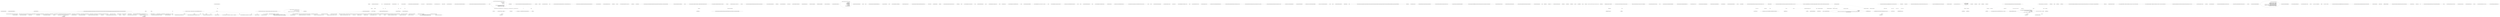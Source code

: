 digraph  {
n214 [label="QuantConnect.Lean.Engine.Setup.BrokerageSetupHandler", span=""];
n215 [label=algorithmName, span=""];
n216 [label=liveJob, span=""];
n217 [label="QuantConnect.Interfaces.IAlgorithm", span=""];
n218 [label="QuantConnect.Packets.AlgorithmNodePacket", span=""];
n219 [label="QuantConnect.Lean.Engine.RealTime.IRealTimeHandler", span=""];
n220 [label="QuantConnect.Interfaces.IBrokerage", span=""];
n221 [label=liveJob, span=""];
n222 [label=order, span=""];
n0 [cluster="QuantConnect.Lean.Engine.Setup.BrokerageSetupHandler.BrokerageSetupHandler()", label="Entry QuantConnect.Lean.Engine.Setup.BrokerageSetupHandler.BrokerageSetupHandler()", span="72-72"];
n1 [cluster="QuantConnect.Lean.Engine.Setup.BrokerageSetupHandler.BrokerageSetupHandler()", label="Errors = new List<string>()", span="74-74"];
n2 [cluster="QuantConnect.Lean.Engine.Setup.BrokerageSetupHandler.BrokerageSetupHandler()", label="MaximumRuntime = TimeSpan.FromDays(10*365)", span="75-75"];
n5 [cluster="System.Collections.Generic.List<T>.List()", label="Entry System.Collections.Generic.List<T>.List()", span="0-0"];
n3 [cluster="QuantConnect.Lean.Engine.Setup.BrokerageSetupHandler.BrokerageSetupHandler()", label="MaxOrders = int.MaxValue", span="76-76"];
n6 [cluster="System.TimeSpan.FromDays(double)", label="Entry System.TimeSpan.FromDays(double)", span="0-0"];
n4 [cluster="QuantConnect.Lean.Engine.Setup.BrokerageSetupHandler.BrokerageSetupHandler()", label="Exit QuantConnect.Lean.Engine.Setup.BrokerageSetupHandler.BrokerageSetupHandler()", span="72-72"];
n7 [cluster="QuantConnect.Lean.Engine.Setup.BrokerageSetupHandler.CreateAlgorithmInstance(QuantConnect.Packets.AlgorithmNodePacket, string)", label="Entry QuantConnect.Lean.Engine.Setup.BrokerageSetupHandler.CreateAlgorithmInstance(QuantConnect.Packets.AlgorithmNodePacket, string)", span="85-85"];
n8 [cluster="QuantConnect.Lean.Engine.Setup.BrokerageSetupHandler.CreateAlgorithmInstance(QuantConnect.Packets.AlgorithmNodePacket, string)", label="string error", span="87-87"];
n10 [cluster="QuantConnect.Lean.Engine.Setup.BrokerageSetupHandler.CreateAlgorithmInstance(QuantConnect.Packets.AlgorithmNodePacket, string)", label="var loader = new Loader(algorithmNodePacket.Language, TimeSpan.FromSeconds(15), names =>\r\n            {\r\n                // if there's only one use that guy\r\n                if (names.Count == 1)\r\n                {\r\n                    return names.Single();\r\n                }\r\n\r\n                // if there's more than one then check configuration for which one we should use\r\n                var algorithmName = Config.Get(''algorithm-type-name'');\r\n                return names.Single(x => x.Contains(''.'' + algorithmName));\r\n            })", span="91-102"];
n11 [cluster="QuantConnect.Lean.Engine.Setup.BrokerageSetupHandler.CreateAlgorithmInstance(QuantConnect.Packets.AlgorithmNodePacket, string)", label="var complete = loader.TryCreateAlgorithmInstanceWithIsolator(assemblyPath, algorithmNodePacket.RamAllocation, out algorithm, out error)", span="104-104"];
n9 [cluster="QuantConnect.Lean.Engine.Setup.BrokerageSetupHandler.CreateAlgorithmInstance(QuantConnect.Packets.AlgorithmNodePacket, string)", label="IAlgorithm algorithm", span="88-88"];
n16 [cluster="Loader.cstr", label="Entry Loader.cstr", span=""];
n17 [cluster="System.TimeSpan.FromSeconds(double)", label="Entry System.TimeSpan.FromSeconds(double)", span="0-0"];
n21 [cluster="lambda expression", label="names.Count == 1", span="94-94"];
n22 [cluster="lambda expression", label="return names.Single();", span="96-96"];
n24 [cluster="lambda expression", label="return names.Single(x => x.Contains(''.'' + algorithmName));", span="101-101"];
n12 [cluster="QuantConnect.Lean.Engine.Setup.BrokerageSetupHandler.CreateAlgorithmInstance(QuantConnect.Packets.AlgorithmNodePacket, string)", label="!complete", span="105-105"];
n18 [cluster="QuantConnect.AlgorithmFactory.Loader.TryCreateAlgorithmInstanceWithIsolator(string, int, out QuantConnect.Interfaces.IAlgorithm, out string)", label="Entry QuantConnect.AlgorithmFactory.Loader.TryCreateAlgorithmInstanceWithIsolator(string, int, out QuantConnect.Interfaces.IAlgorithm, out string)", span="348-348"];
n13 [cluster="QuantConnect.Lean.Engine.Setup.BrokerageSetupHandler.CreateAlgorithmInstance(QuantConnect.Packets.AlgorithmNodePacket, string)", label="throw new Exception(error + '' Try re-building algorithm and remove duplicate QCAlgorithm base classes.'');", span="105-105"];
n14 [cluster="QuantConnect.Lean.Engine.Setup.BrokerageSetupHandler.CreateAlgorithmInstance(QuantConnect.Packets.AlgorithmNodePacket, string)", label="return algorithm;", span="107-107"];
n15 [cluster="QuantConnect.Lean.Engine.Setup.BrokerageSetupHandler.CreateAlgorithmInstance(QuantConnect.Packets.AlgorithmNodePacket, string)", label="Exit QuantConnect.Lean.Engine.Setup.BrokerageSetupHandler.CreateAlgorithmInstance(QuantConnect.Packets.AlgorithmNodePacket, string)", span="85-85"];
n19 [cluster="System.Exception.Exception(string)", label="Entry System.Exception.Exception(string)", span="0-0"];
n20 [cluster="lambda expression", label="Entry lambda expression", span="91-102"];
n23 [cluster="lambda expression", label="var algorithmName = Config.Get(''algorithm-type-name'')", span="100-100"];
n27 [cluster="QuantConnect.Configuration.Config.Get(string, string)", label="Entry QuantConnect.Configuration.Config.Get(string, string)", span="90-90"];
n30 [cluster="lambda expression", label="x.Contains(''.'' + algorithmName)", span="101-101"];
n25 [cluster="lambda expression", label="Exit lambda expression", span="91-102"];
n28 [cluster="Unk.Single", label="Entry Unk.Single", span=""];
n29 [cluster="lambda expression", label="Entry lambda expression", span="101-101"];
n26 [cluster="System.Collections.Generic.IEnumerable<TSource>.Single<TSource>()", label="Entry System.Collections.Generic.IEnumerable<TSource>.Single<TSource>()", span="0-0"];
n31 [cluster="lambda expression", label="Exit lambda expression", span="101-101"];
n32 [cluster="string.Contains(string)", label="Entry string.Contains(string)", span="0-0"];
n33 [cluster="QuantConnect.Lean.Engine.Setup.BrokerageSetupHandler.CreateBrokerage(QuantConnect.Packets.AlgorithmNodePacket, QuantConnect.Interfaces.IAlgorithm, out QuantConnect.Interfaces.IBrokerageFactory)", label="Entry QuantConnect.Lean.Engine.Setup.BrokerageSetupHandler.CreateBrokerage(QuantConnect.Packets.AlgorithmNodePacket, QuantConnect.Interfaces.IAlgorithm, out QuantConnect.Interfaces.IBrokerageFactory)", span="117-117"];
n34 [cluster="QuantConnect.Lean.Engine.Setup.BrokerageSetupHandler.CreateBrokerage(QuantConnect.Packets.AlgorithmNodePacket, QuantConnect.Interfaces.IAlgorithm, out QuantConnect.Interfaces.IBrokerageFactory)", label="var liveJob = algorithmNodePacket as LiveNodePacket", span="119-119"];
n39 [cluster="QuantConnect.Lean.Engine.Setup.BrokerageSetupHandler.CreateBrokerage(QuantConnect.Packets.AlgorithmNodePacket, QuantConnect.Interfaces.IAlgorithm, out QuantConnect.Interfaces.IBrokerageFactory)", label="var brokerage = _factory.CreateBrokerage(liveJob, uninitializedAlgorithm)", span="130-130"];
n35 [cluster="QuantConnect.Lean.Engine.Setup.BrokerageSetupHandler.CreateBrokerage(QuantConnect.Packets.AlgorithmNodePacket, QuantConnect.Interfaces.IAlgorithm, out QuantConnect.Interfaces.IBrokerageFactory)", label="liveJob == null", span="120-120"];
n37 [cluster="QuantConnect.Lean.Engine.Setup.BrokerageSetupHandler.CreateBrokerage(QuantConnect.Packets.AlgorithmNodePacket, QuantConnect.Interfaces.IAlgorithm, out QuantConnect.Interfaces.IBrokerageFactory)", label="_factory = Composer.Instance.Single<IBrokerageFactory>(brokerageFactory => brokerageFactory.BrokerageType.MatchesTypeName(liveJob.Brokerage))", span="126-126"];
n46 [cluster="lambda expression", label="brokerageFactory.BrokerageType.MatchesTypeName(liveJob.Brokerage)", span="126-126"];
n36 [cluster="QuantConnect.Lean.Engine.Setup.BrokerageSetupHandler.CreateBrokerage(QuantConnect.Packets.AlgorithmNodePacket, QuantConnect.Interfaces.IAlgorithm, out QuantConnect.Interfaces.IBrokerageFactory)", label="throw new ArgumentException(''BrokerageSetupHandler.CreateBrokerage requires a live node packet'');", span="122-122"];
n38 [cluster="QuantConnect.Lean.Engine.Setup.BrokerageSetupHandler.CreateBrokerage(QuantConnect.Packets.AlgorithmNodePacket, QuantConnect.Interfaces.IAlgorithm, out QuantConnect.Interfaces.IBrokerageFactory)", label="factory = _factory", span="127-127"];
n43 [cluster="QuantConnect.Util.Composer.Single<T>(System.Func<T, bool>)", label="Entry QuantConnect.Util.Composer.Single<T>(System.Func<T, bool>)", span="60-60"];
n45 [cluster="lambda expression", label="Entry lambda expression", span="126-126"];
n41 [cluster="QuantConnect.Lean.Engine.Setup.BrokerageSetupHandler.CreateBrokerage(QuantConnect.Packets.AlgorithmNodePacket, QuantConnect.Interfaces.IAlgorithm, out QuantConnect.Interfaces.IBrokerageFactory)", label="Exit QuantConnect.Lean.Engine.Setup.BrokerageSetupHandler.CreateBrokerage(QuantConnect.Packets.AlgorithmNodePacket, QuantConnect.Interfaces.IAlgorithm, out QuantConnect.Interfaces.IBrokerageFactory)", span="117-117"];
n40 [cluster="QuantConnect.Lean.Engine.Setup.BrokerageSetupHandler.CreateBrokerage(QuantConnect.Packets.AlgorithmNodePacket, QuantConnect.Interfaces.IAlgorithm, out QuantConnect.Interfaces.IBrokerageFactory)", label="return brokerage;", span="132-132"];
n44 [cluster="QuantConnect.Interfaces.IBrokerageFactory.CreateBrokerage(QuantConnect.Packets.LiveNodePacket, QuantConnect.Interfaces.IAlgorithm)", label="Entry QuantConnect.Interfaces.IBrokerageFactory.CreateBrokerage(QuantConnect.Packets.LiveNodePacket, QuantConnect.Interfaces.IAlgorithm)", span="55-55"];
n42 [cluster="System.ArgumentException.ArgumentException(string)", label="Entry System.ArgumentException.ArgumentException(string)", span="0-0"];
n47 [cluster="lambda expression", label="Exit lambda expression", span="126-126"];
n48 [cluster="System.Type.MatchesTypeName(string)", label="Entry System.Type.MatchesTypeName(string)", span="608-608"];
n49 [cluster="QuantConnect.Lean.Engine.Setup.BrokerageSetupHandler.Setup(QuantConnect.Interfaces.IAlgorithm, QuantConnect.Interfaces.IBrokerage, QuantConnect.Packets.AlgorithmNodePacket, QuantConnect.Lean.Engine.Results.IResultHandler, QuantConnect.Lean.Engine.TransactionHandlers.ITransactionHandler, QuantConnect.Lean.Engine.RealTime.IRealTimeHandler)", label="Entry QuantConnect.Lean.Engine.Setup.BrokerageSetupHandler.Setup(QuantConnect.Interfaces.IAlgorithm, QuantConnect.Interfaces.IBrokerage, QuantConnect.Packets.AlgorithmNodePacket, QuantConnect.Lean.Engine.Results.IResultHandler, QuantConnect.Lean.Engine.TransactionHandlers.ITransactionHandler, QuantConnect.Lean.Engine.RealTime.IRealTimeHandler)", span="145-145"];
n51 [cluster="QuantConnect.Lean.Engine.Setup.BrokerageSetupHandler.Setup(QuantConnect.Interfaces.IAlgorithm, QuantConnect.Interfaces.IBrokerage, QuantConnect.Packets.AlgorithmNodePacket, QuantConnect.Lean.Engine.Results.IResultHandler, QuantConnect.Lean.Engine.TransactionHandlers.ITransactionHandler, QuantConnect.Lean.Engine.RealTime.IRealTimeHandler)", label="var liveJob = job as LiveNodePacket", span="150-150"];
n60 [cluster="QuantConnect.Lean.Engine.Setup.BrokerageSetupHandler.Setup(QuantConnect.Interfaces.IAlgorithm, QuantConnect.Interfaces.IBrokerage, QuantConnect.Packets.AlgorithmNodePacket, QuantConnect.Lean.Engine.Results.IResultHandler, QuantConnect.Lean.Engine.TransactionHandlers.ITransactionHandler, QuantConnect.Lean.Engine.RealTime.IRealTimeHandler)", label="resultHandler.SendStatusUpdate(AlgorithmStatus.Initializing, ''Initializing algorithm...'')", span="178-178"];
n61 [cluster="QuantConnect.Lean.Engine.Setup.BrokerageSetupHandler.Setup(QuantConnect.Interfaces.IAlgorithm, QuantConnect.Interfaces.IBrokerage, QuantConnect.Packets.AlgorithmNodePacket, QuantConnect.Lean.Engine.Results.IResultHandler, QuantConnect.Lean.Engine.TransactionHandlers.ITransactionHandler, QuantConnect.Lean.Engine.RealTime.IRealTimeHandler)", label="var controls = job.Controls", span="181-181"];
n161 [cluster="lambda expression", label="algorithm.SetBrokerageModel(_factory.BrokerageModel)", span="188-188"];
n162 [cluster="lambda expression", label="algorithm.Portfolio.MarginCallModel = MarginCallModel.Null", span="190-190"];
n163 [cluster="lambda expression", label="algorithm.SetParameters(job.Parameters)", span="192-192"];
n164 [cluster="lambda expression", label="algorithm.SetAvailableDataTypes(GetConfiguredDataFeeds())", span="193-193"];
n165 [cluster="lambda expression", label="algorithm.SetLiveMode(true)", span="195-195"];
n166 [cluster="lambda expression", label="algorithm.SetDateTime(DateTime.UtcNow)", span="197-197"];
n167 [cluster="lambda expression", label="algorithm.Schedule.SetEventSchedule(realTimeHandler)", span="199-199"];
n169 [cluster="lambda expression", label="algorithm.Settings.DataSubscriptionLimit = 100", span="205-205"];
n170 [cluster="lambda expression", label="algorithm.Initialize()", span="209-209"];
n172 [cluster="lambda expression", label="algorithm.Portfolio.CashBook", span="213-213"];
n67 [cluster="QuantConnect.Lean.Engine.Setup.BrokerageSetupHandler.Setup(QuantConnect.Interfaces.IAlgorithm, QuantConnect.Interfaces.IBrokerage, QuantConnect.Packets.AlgorithmNodePacket, QuantConnect.Lean.Engine.Results.IResultHandler, QuantConnect.Lean.Engine.TransactionHandlers.ITransactionHandler, QuantConnect.Lean.Engine.RealTime.IRealTimeHandler)", label="resultHandler.SendStatusUpdate(AlgorithmStatus.LoggingIn, ''Logging into brokerage...'')", span="232-232"];
n68 [cluster="QuantConnect.Lean.Engine.Setup.BrokerageSetupHandler.Setup(QuantConnect.Interfaces.IAlgorithm, QuantConnect.Interfaces.IBrokerage, QuantConnect.Packets.AlgorithmNodePacket, QuantConnect.Lean.Engine.Results.IResultHandler, QuantConnect.Lean.Engine.TransactionHandlers.ITransactionHandler, QuantConnect.Lean.Engine.RealTime.IRealTimeHandler)", label="brokerage.Message += brokerageOnMessage", span="234-234"];
n70 [cluster="QuantConnect.Lean.Engine.Setup.BrokerageSetupHandler.Setup(QuantConnect.Interfaces.IAlgorithm, QuantConnect.Interfaces.IBrokerage, QuantConnect.Packets.AlgorithmNodePacket, QuantConnect.Lean.Engine.Results.IResultHandler, QuantConnect.Lean.Engine.TransactionHandlers.ITransactionHandler, QuantConnect.Lean.Engine.RealTime.IRealTimeHandler)", label="brokerage.Connect()", span="240-240"];
n75 [cluster="QuantConnect.Lean.Engine.Setup.BrokerageSetupHandler.Setup(QuantConnect.Interfaces.IAlgorithm, QuantConnect.Interfaces.IBrokerage, QuantConnect.Packets.AlgorithmNodePacket, QuantConnect.Lean.Engine.Results.IResultHandler, QuantConnect.Lean.Engine.TransactionHandlers.ITransactionHandler, QuantConnect.Lean.Engine.RealTime.IRealTimeHandler)", label="!brokerage.IsConnected", span="250-250"];
n79 [cluster="QuantConnect.Lean.Engine.Setup.BrokerageSetupHandler.Setup(QuantConnect.Interfaces.IAlgorithm, QuantConnect.Interfaces.IBrokerage, QuantConnect.Packets.AlgorithmNodePacket, QuantConnect.Lean.Engine.Results.IResultHandler, QuantConnect.Lean.Engine.TransactionHandlers.ITransactionHandler, QuantConnect.Lean.Engine.RealTime.IRealTimeHandler)", label="var cashBalance = brokerage.GetCashBalance()", span="261-261"];
n82 [cluster="QuantConnect.Lean.Engine.Setup.BrokerageSetupHandler.Setup(QuantConnect.Interfaces.IAlgorithm, QuantConnect.Interfaces.IBrokerage, QuantConnect.Packets.AlgorithmNodePacket, QuantConnect.Lean.Engine.Results.IResultHandler, QuantConnect.Lean.Engine.TransactionHandlers.ITransactionHandler, QuantConnect.Lean.Engine.RealTime.IRealTimeHandler)", label="algorithm.Portfolio.SetCash(cash.Symbol, cash.Amount, cash.ConversionRate)", span="265-265"];
n88 [cluster="QuantConnect.Lean.Engine.Setup.BrokerageSetupHandler.Setup(QuantConnect.Interfaces.IAlgorithm, QuantConnect.Interfaces.IBrokerage, QuantConnect.Packets.AlgorithmNodePacket, QuantConnect.Lean.Engine.Results.IResultHandler, QuantConnect.Lean.Engine.TransactionHandlers.ITransactionHandler, QuantConnect.Lean.Engine.RealTime.IRealTimeHandler)", label="var openOrders = brokerage.GetOpenOrders()", span="279-279"];
n91 [cluster="QuantConnect.Lean.Engine.Setup.BrokerageSetupHandler.Setup(QuantConnect.Interfaces.IAlgorithm, QuantConnect.Interfaces.IBrokerage, QuantConnect.Packets.AlgorithmNodePacket, QuantConnect.Lean.Engine.Results.IResultHandler, QuantConnect.Lean.Engine.TransactionHandlers.ITransactionHandler, QuantConnect.Lean.Engine.RealTime.IRealTimeHandler)", label="order.Id = algorithm.Transactions.GetIncrementOrderId()", span="284-284"];
n92 [cluster="QuantConnect.Lean.Engine.Setup.BrokerageSetupHandler.Setup(QuantConnect.Interfaces.IAlgorithm, QuantConnect.Interfaces.IBrokerage, QuantConnect.Packets.AlgorithmNodePacket, QuantConnect.Lean.Engine.Results.IResultHandler, QuantConnect.Lean.Engine.TransactionHandlers.ITransactionHandler, QuantConnect.Lean.Engine.RealTime.IRealTimeHandler)", label="transactionHandler.Orders.AddOrUpdate(order.Id, order, (i, o) => order)", span="285-285"];
n98 [cluster="QuantConnect.Lean.Engine.Setup.BrokerageSetupHandler.Setup(QuantConnect.Interfaces.IAlgorithm, QuantConnect.Interfaces.IBrokerage, QuantConnect.Packets.AlgorithmNodePacket, QuantConnect.Lean.Engine.Results.IResultHandler, QuantConnect.Lean.Engine.TransactionHandlers.ITransactionHandler, QuantConnect.Lean.Engine.RealTime.IRealTimeHandler)", label="var holdings = brokerage.GetAccountHoldings()", span="299-299"];
n100 [cluster="QuantConnect.Lean.Engine.Setup.BrokerageSetupHandler.Setup(QuantConnect.Interfaces.IAlgorithm, QuantConnect.Interfaces.IBrokerage, QuantConnect.Packets.AlgorithmNodePacket, QuantConnect.Lean.Engine.Results.IResultHandler, QuantConnect.Lean.Engine.TransactionHandlers.ITransactionHandler, QuantConnect.Lean.Engine.RealTime.IRealTimeHandler)", label="var minResolution = new Lazy<Resolution>(() => algorithm.Securities.Select(x => x.Value.Resolution).DefaultIfEmpty(Resolution.Second).Min())", span="301-301"];
n190 [cluster="lambda expression", label="algorithm.Securities.Select(x => x.Value.Resolution).DefaultIfEmpty(Resolution.Second).Min()", span="301-301"];
n106 [cluster="QuantConnect.Lean.Engine.Setup.BrokerageSetupHandler.Setup(QuantConnect.Interfaces.IAlgorithm, QuantConnect.Interfaces.IBrokerage, QuantConnect.Packets.AlgorithmNodePacket, QuantConnect.Lean.Engine.Results.IResultHandler, QuantConnect.Lean.Engine.TransactionHandlers.ITransactionHandler, QuantConnect.Lean.Engine.RealTime.IRealTimeHandler)", label="!algorithm.Portfolio.ContainsKey(holding.Symbol)", span="317-317"];
n109 [cluster="QuantConnect.Lean.Engine.Setup.BrokerageSetupHandler.Setup(QuantConnect.Interfaces.IAlgorithm, QuantConnect.Interfaces.IBrokerage, QuantConnect.Packets.AlgorithmNodePacket, QuantConnect.Lean.Engine.Results.IResultHandler, QuantConnect.Lean.Engine.TransactionHandlers.ITransactionHandler, QuantConnect.Lean.Engine.RealTime.IRealTimeHandler)", label="algorithm.AddOptionContract(holding.Symbol, minResolution.Value, true, 1.0m)", span="324-324"];
n111 [cluster="QuantConnect.Lean.Engine.Setup.BrokerageSetupHandler.Setup(QuantConnect.Interfaces.IAlgorithm, QuantConnect.Interfaces.IBrokerage, QuantConnect.Packets.AlgorithmNodePacket, QuantConnect.Lean.Engine.Results.IResultHandler, QuantConnect.Lean.Engine.TransactionHandlers.ITransactionHandler, QuantConnect.Lean.Engine.RealTime.IRealTimeHandler)", label="algorithm.AddFutureContract(holding.Symbol, minResolution.Value, true, 1.0m)", span="329-329"];
n112 [cluster="QuantConnect.Lean.Engine.Setup.BrokerageSetupHandler.Setup(QuantConnect.Interfaces.IAlgorithm, QuantConnect.Interfaces.IBrokerage, QuantConnect.Packets.AlgorithmNodePacket, QuantConnect.Lean.Engine.Results.IResultHandler, QuantConnect.Lean.Engine.TransactionHandlers.ITransactionHandler, QuantConnect.Lean.Engine.RealTime.IRealTimeHandler)", label="algorithm.AddSecurity(holding.Type, holding.Symbol.Value, minResolution.Value, null, true, 1.0m, false)", span="334-334"];
n113 [cluster="QuantConnect.Lean.Engine.Setup.BrokerageSetupHandler.Setup(QuantConnect.Interfaces.IAlgorithm, QuantConnect.Interfaces.IBrokerage, QuantConnect.Packets.AlgorithmNodePacket, QuantConnect.Lean.Engine.Results.IResultHandler, QuantConnect.Lean.Engine.TransactionHandlers.ITransactionHandler, QuantConnect.Lean.Engine.RealTime.IRealTimeHandler)", label="algorithm.Portfolio[holding.Symbol].SetHoldings(holding.AveragePrice, (int) holding.Quantity)", span="338-338"];
n114 [cluster="QuantConnect.Lean.Engine.Setup.BrokerageSetupHandler.Setup(QuantConnect.Interfaces.IAlgorithm, QuantConnect.Interfaces.IBrokerage, QuantConnect.Packets.AlgorithmNodePacket, QuantConnect.Lean.Engine.Results.IResultHandler, QuantConnect.Lean.Engine.TransactionHandlers.ITransactionHandler, QuantConnect.Lean.Engine.RealTime.IRealTimeHandler)", label="algorithm.Securities[holding.Symbol].SetMarketPrice(new TradeBar\r\n                        {\r\n                            Time = DateTime.Now,\r\n                            Open = holding.MarketPrice,\r\n                            High = holding.MarketPrice,\r\n                            Low = holding.MarketPrice,\r\n                            Close = holding.MarketPrice,\r\n                            Volume = 0,\r\n                            Symbol = holding.Symbol,\r\n                            DataType = MarketDataType.TradeBar\r\n                        })", span="339-349"];
n119 [cluster="QuantConnect.Lean.Engine.Setup.BrokerageSetupHandler.Setup(QuantConnect.Interfaces.IAlgorithm, QuantConnect.Interfaces.IBrokerage, QuantConnect.Packets.AlgorithmNodePacket, QuantConnect.Lean.Engine.Results.IResultHandler, QuantConnect.Lean.Engine.TransactionHandlers.ITransactionHandler, QuantConnect.Lean.Engine.RealTime.IRealTimeHandler)", label="algorithm.PostInitialize()", span="359-359"];
n120 [cluster="QuantConnect.Lean.Engine.Setup.BrokerageSetupHandler.Setup(QuantConnect.Interfaces.IAlgorithm, QuantConnect.Interfaces.IBrokerage, QuantConnect.Packets.AlgorithmNodePacket, QuantConnect.Lean.Engine.Results.IResultHandler, QuantConnect.Lean.Engine.TransactionHandlers.ITransactionHandler, QuantConnect.Lean.Engine.RealTime.IRealTimeHandler)", label="StartingPortfolioValue = algorithm.Portfolio.TotalPortfolioValue", span="362-362"];
n52 [cluster="QuantConnect.Lean.Engine.Setup.BrokerageSetupHandler.Setup(QuantConnect.Interfaces.IAlgorithm, QuantConnect.Interfaces.IBrokerage, QuantConnect.Packets.AlgorithmNodePacket, QuantConnect.Lean.Engine.Results.IResultHandler, QuantConnect.Lean.Engine.TransactionHandlers.ITransactionHandler, QuantConnect.Lean.Engine.RealTime.IRealTimeHandler)", label="liveJob == null", span="151-151"];
n55 [cluster="QuantConnect.Lean.Engine.Setup.BrokerageSetupHandler.Setup(QuantConnect.Interfaces.IAlgorithm, QuantConnect.Interfaces.IBrokerage, QuantConnect.Packets.AlgorithmNodePacket, QuantConnect.Lean.Engine.Results.IResultHandler, QuantConnect.Lean.Engine.TransactionHandlers.ITransactionHandler, QuantConnect.Lean.Engine.RealTime.IRealTimeHandler)", label="string.IsNullOrWhiteSpace(liveJob.Brokerage)", span="158-158"];
n171 [cluster="lambda expression", label="liveJob.Brokerage != ''PaperBrokerage''", span="210-210"];
n53 [cluster="QuantConnect.Lean.Engine.Setup.BrokerageSetupHandler.Setup(QuantConnect.Interfaces.IAlgorithm, QuantConnect.Interfaces.IBrokerage, QuantConnect.Packets.AlgorithmNodePacket, QuantConnect.Lean.Engine.Results.IResultHandler, QuantConnect.Lean.Engine.TransactionHandlers.ITransactionHandler, QuantConnect.Lean.Engine.RealTime.IRealTimeHandler)", label="AddInitializationError(''BrokerageSetupHandler requires a LiveNodePacket'')", span="153-153"];
n54 [cluster="QuantConnect.Lean.Engine.Setup.BrokerageSetupHandler.Setup(QuantConnect.Interfaces.IAlgorithm, QuantConnect.Interfaces.IBrokerage, QuantConnect.Packets.AlgorithmNodePacket, QuantConnect.Lean.Engine.Results.IResultHandler, QuantConnect.Lean.Engine.TransactionHandlers.ITransactionHandler, QuantConnect.Lean.Engine.RealTime.IRealTimeHandler)", label="return false;", span="154-154"];
n126 [cluster="QuantConnect.Lean.Engine.Setup.BrokerageSetupHandler.AddInitializationError(string)", label="Entry QuantConnect.Lean.Engine.Setup.BrokerageSetupHandler.AddInitializationError(string)", span="402-402"];
n56 [cluster="QuantConnect.Lean.Engine.Setup.BrokerageSetupHandler.Setup(QuantConnect.Interfaces.IAlgorithm, QuantConnect.Interfaces.IBrokerage, QuantConnect.Packets.AlgorithmNodePacket, QuantConnect.Lean.Engine.Results.IResultHandler, QuantConnect.Lean.Engine.TransactionHandlers.ITransactionHandler, QuantConnect.Lean.Engine.RealTime.IRealTimeHandler)", label="AddInitializationError(''A brokerage must be specified'')", span="160-160"];
n58 [cluster="QuantConnect.Lean.Engine.Setup.BrokerageSetupHandler.Setup(QuantConnect.Interfaces.IAlgorithm, QuantConnect.Interfaces.IBrokerage, QuantConnect.Packets.AlgorithmNodePacket, QuantConnect.Lean.Engine.Results.IResultHandler, QuantConnect.Lean.Engine.TransactionHandlers.ITransactionHandler, QuantConnect.Lean.Engine.RealTime.IRealTimeHandler)", label="EventHandler<BrokerageMessageEvent> brokerageOnMessage = (sender, args) =>\r\n            {\r\n                if (args.Type == BrokerageMessageType.Error)\r\n                {\r\n                    AddInitializationError(string.Format(''Brokerage Error Code: {0} - {1}'', args.Code, args.Message));\r\n                }\r\n            }", span="166-172"];
n127 [cluster="string.IsNullOrWhiteSpace(string)", label="Entry string.IsNullOrWhiteSpace(string)", span="0-0"];
n57 [cluster="QuantConnect.Lean.Engine.Setup.BrokerageSetupHandler.Setup(QuantConnect.Interfaces.IAlgorithm, QuantConnect.Interfaces.IBrokerage, QuantConnect.Packets.AlgorithmNodePacket, QuantConnect.Lean.Engine.Results.IResultHandler, QuantConnect.Lean.Engine.TransactionHandlers.ITransactionHandler, QuantConnect.Lean.Engine.RealTime.IRealTimeHandler)", label="return false;", span="161-161"];
n59 [cluster="QuantConnect.Lean.Engine.Setup.BrokerageSetupHandler.Setup(QuantConnect.Interfaces.IAlgorithm, QuantConnect.Interfaces.IBrokerage, QuantConnect.Packets.AlgorithmNodePacket, QuantConnect.Lean.Engine.Results.IResultHandler, QuantConnect.Lean.Engine.TransactionHandlers.ITransactionHandler, QuantConnect.Lean.Engine.RealTime.IRealTimeHandler)", label="Log.Trace(''BrokerageSetupHandler.Setup(): Initializing algorithm...'')", span="176-176"];
n156 [cluster="lambda expression", label="args.Type == BrokerageMessageType.Error", span="168-168"];
n157 [cluster="lambda expression", label="AddInitializationError(string.Format(''Brokerage Error Code: {0} - {1}'', args.Code, args.Message))", span="170-170"];
n128 [cluster="QuantConnect.Logging.Log.Trace(string, bool)", label="Entry QuantConnect.Logging.Log.Trace(string, bool)", span="106-106"];
n129 [cluster="QuantConnect.Lean.Engine.Results.IResultHandler.SendStatusUpdate(QuantConnect.AlgorithmStatus, string)", label="Entry QuantConnect.Lean.Engine.Results.IResultHandler.SendStatusUpdate(QuantConnect.AlgorithmStatus, string)", span="219-219"];
n62 [cluster="QuantConnect.Lean.Engine.Setup.BrokerageSetupHandler.Setup(QuantConnect.Interfaces.IAlgorithm, QuantConnect.Interfaces.IBrokerage, QuantConnect.Packets.AlgorithmNodePacket, QuantConnect.Lean.Engine.Results.IResultHandler, QuantConnect.Lean.Engine.TransactionHandlers.ITransactionHandler, QuantConnect.Lean.Engine.RealTime.IRealTimeHandler)", label="var isolator = new Isolator()", span="182-182"];
n130 [cluster="QuantConnect.Isolator.Isolator()", label="Entry QuantConnect.Isolator.Isolator()", span="55-55"];
n64 [cluster="QuantConnect.Lean.Engine.Setup.BrokerageSetupHandler.Setup(QuantConnect.Interfaces.IAlgorithm, QuantConnect.Interfaces.IBrokerage, QuantConnect.Packets.AlgorithmNodePacket, QuantConnect.Lean.Engine.Results.IResultHandler, QuantConnect.Lean.Engine.TransactionHandlers.ITransactionHandler, QuantConnect.Lean.Engine.RealTime.IRealTimeHandler)", label="!initializeComplete", span="225-225"];
n131 [cluster="QuantConnect.Isolator.ExecuteWithTimeLimit(System.TimeSpan, System.Action, long)", label="Entry QuantConnect.Isolator.ExecuteWithTimeLimit(System.TimeSpan, System.Action, long)", span="145-145"];
n160 [cluster="lambda expression", label="Entry lambda expression", span="183-223"];
n65 [cluster="QuantConnect.Lean.Engine.Setup.BrokerageSetupHandler.Setup(QuantConnect.Interfaces.IAlgorithm, QuantConnect.Interfaces.IBrokerage, QuantConnect.Packets.AlgorithmNodePacket, QuantConnect.Lean.Engine.Results.IResultHandler, QuantConnect.Lean.Engine.TransactionHandlers.ITransactionHandler, QuantConnect.Lean.Engine.RealTime.IRealTimeHandler)", label="AddInitializationError(''Initialization timed out.'')", span="227-227"];
n66 [cluster="QuantConnect.Lean.Engine.Setup.BrokerageSetupHandler.Setup(QuantConnect.Interfaces.IAlgorithm, QuantConnect.Interfaces.IBrokerage, QuantConnect.Packets.AlgorithmNodePacket, QuantConnect.Lean.Engine.Results.IResultHandler, QuantConnect.Lean.Engine.TransactionHandlers.ITransactionHandler, QuantConnect.Lean.Engine.RealTime.IRealTimeHandler)", label="return false;", span="228-228"];
n69 [cluster="QuantConnect.Lean.Engine.Setup.BrokerageSetupHandler.Setup(QuantConnect.Interfaces.IAlgorithm, QuantConnect.Interfaces.IBrokerage, QuantConnect.Packets.AlgorithmNodePacket, QuantConnect.Lean.Engine.Results.IResultHandler, QuantConnect.Lean.Engine.TransactionHandlers.ITransactionHandler, QuantConnect.Lean.Engine.RealTime.IRealTimeHandler)", label="Log.Trace(''BrokerageSetupHandler.Setup(): Connecting to brokerage...'')", span="236-236"];
n71 [cluster="QuantConnect.Lean.Engine.Setup.BrokerageSetupHandler.Setup(QuantConnect.Interfaces.IAlgorithm, QuantConnect.Interfaces.IBrokerage, QuantConnect.Packets.AlgorithmNodePacket, QuantConnect.Lean.Engine.Results.IResultHandler, QuantConnect.Lean.Engine.TransactionHandlers.ITransactionHandler, QuantConnect.Lean.Engine.RealTime.IRealTimeHandler)", label=Exception, span="242-242"];
n132 [cluster="QuantConnect.Interfaces.IBrokerage.Connect()", label="Entry QuantConnect.Interfaces.IBrokerage.Connect()", span="103-103"];
n72 [cluster="QuantConnect.Lean.Engine.Setup.BrokerageSetupHandler.Setup(QuantConnect.Interfaces.IAlgorithm, QuantConnect.Interfaces.IBrokerage, QuantConnect.Packets.AlgorithmNodePacket, QuantConnect.Lean.Engine.Results.IResultHandler, QuantConnect.Lean.Engine.TransactionHandlers.ITransactionHandler, QuantConnect.Lean.Engine.RealTime.IRealTimeHandler)", label="Log.Error(err)", span="244-244"];
n73 [cluster="QuantConnect.Lean.Engine.Setup.BrokerageSetupHandler.Setup(QuantConnect.Interfaces.IAlgorithm, QuantConnect.Interfaces.IBrokerage, QuantConnect.Packets.AlgorithmNodePacket, QuantConnect.Lean.Engine.Results.IResultHandler, QuantConnect.Lean.Engine.TransactionHandlers.ITransactionHandler, QuantConnect.Lean.Engine.RealTime.IRealTimeHandler)", label="AddInitializationError(string.Format(''Error connecting to brokerage: {0}. '' +\r\n                        ''This may be caused by incorrect login credentials or an unsupported account type.'', err.Message))", span="245-246"];
n133 [cluster="QuantConnect.Logging.Log.Error(System.Exception, string, bool)", label="Entry QuantConnect.Logging.Log.Error(System.Exception, string, bool)", span="98-98"];
n74 [cluster="QuantConnect.Lean.Engine.Setup.BrokerageSetupHandler.Setup(QuantConnect.Interfaces.IAlgorithm, QuantConnect.Interfaces.IBrokerage, QuantConnect.Packets.AlgorithmNodePacket, QuantConnect.Lean.Engine.Results.IResultHandler, QuantConnect.Lean.Engine.TransactionHandlers.ITransactionHandler, QuantConnect.Lean.Engine.RealTime.IRealTimeHandler)", label="return false;", span="247-247"];
n134 [cluster="string.Format(string, object)", label="Entry string.Format(string, object)", span="0-0"];
n76 [cluster="QuantConnect.Lean.Engine.Setup.BrokerageSetupHandler.Setup(QuantConnect.Interfaces.IAlgorithm, QuantConnect.Interfaces.IBrokerage, QuantConnect.Packets.AlgorithmNodePacket, QuantConnect.Lean.Engine.Results.IResultHandler, QuantConnect.Lean.Engine.TransactionHandlers.ITransactionHandler, QuantConnect.Lean.Engine.RealTime.IRealTimeHandler)", label="AddInitializationError(''Unable to connect to brokerage.'')", span="253-253"];
n78 [cluster="QuantConnect.Lean.Engine.Setup.BrokerageSetupHandler.Setup(QuantConnect.Interfaces.IAlgorithm, QuantConnect.Interfaces.IBrokerage, QuantConnect.Packets.AlgorithmNodePacket, QuantConnect.Lean.Engine.Results.IResultHandler, QuantConnect.Lean.Engine.TransactionHandlers.ITransactionHandler, QuantConnect.Lean.Engine.RealTime.IRealTimeHandler)", label="Log.Trace(''BrokerageSetupHandler.Setup(): Fetching cash balance from brokerage...'')", span="257-257"];
n77 [cluster="QuantConnect.Lean.Engine.Setup.BrokerageSetupHandler.Setup(QuantConnect.Interfaces.IAlgorithm, QuantConnect.Interfaces.IBrokerage, QuantConnect.Packets.AlgorithmNodePacket, QuantConnect.Lean.Engine.Results.IResultHandler, QuantConnect.Lean.Engine.TransactionHandlers.ITransactionHandler, QuantConnect.Lean.Engine.RealTime.IRealTimeHandler)", label="return false;", span="254-254"];
n80 [cluster="QuantConnect.Lean.Engine.Setup.BrokerageSetupHandler.Setup(QuantConnect.Interfaces.IAlgorithm, QuantConnect.Interfaces.IBrokerage, QuantConnect.Packets.AlgorithmNodePacket, QuantConnect.Lean.Engine.Results.IResultHandler, QuantConnect.Lean.Engine.TransactionHandlers.ITransactionHandler, QuantConnect.Lean.Engine.RealTime.IRealTimeHandler)", label=cashBalance, span="262-262"];
n135 [cluster="QuantConnect.Interfaces.IBrokerage.GetCashBalance()", label="Entry QuantConnect.Interfaces.IBrokerage.GetCashBalance()", span="77-77"];
n81 [cluster="QuantConnect.Lean.Engine.Setup.BrokerageSetupHandler.Setup(QuantConnect.Interfaces.IAlgorithm, QuantConnect.Interfaces.IBrokerage, QuantConnect.Packets.AlgorithmNodePacket, QuantConnect.Lean.Engine.Results.IResultHandler, QuantConnect.Lean.Engine.TransactionHandlers.ITransactionHandler, QuantConnect.Lean.Engine.RealTime.IRealTimeHandler)", label="Log.Trace(''BrokerageSetupHandler.Setup(): Setting '' + cash.Symbol + '' cash to '' + cash.Amount)", span="264-264"];
n83 [cluster="QuantConnect.Lean.Engine.Setup.BrokerageSetupHandler.Setup(QuantConnect.Interfaces.IAlgorithm, QuantConnect.Interfaces.IBrokerage, QuantConnect.Packets.AlgorithmNodePacket, QuantConnect.Lean.Engine.Results.IResultHandler, QuantConnect.Lean.Engine.TransactionHandlers.ITransactionHandler, QuantConnect.Lean.Engine.RealTime.IRealTimeHandler)", label=Exception, span="268-268"];
n87 [cluster="QuantConnect.Lean.Engine.Setup.BrokerageSetupHandler.Setup(QuantConnect.Interfaces.IAlgorithm, QuantConnect.Interfaces.IBrokerage, QuantConnect.Packets.AlgorithmNodePacket, QuantConnect.Lean.Engine.Results.IResultHandler, QuantConnect.Lean.Engine.TransactionHandlers.ITransactionHandler, QuantConnect.Lean.Engine.RealTime.IRealTimeHandler)", label="Log.Trace(''BrokerageSetupHandler.Setup(): Fetching open orders from brokerage...'')", span="275-275"];
n136 [cluster="QuantConnect.Securities.SecurityPortfolioManager.SetCash(string, decimal, decimal)", label="Entry QuantConnect.Securities.SecurityPortfolioManager.SetCash(string, decimal, decimal)", span="483-483"];
n84 [cluster="QuantConnect.Lean.Engine.Setup.BrokerageSetupHandler.Setup(QuantConnect.Interfaces.IAlgorithm, QuantConnect.Interfaces.IBrokerage, QuantConnect.Packets.AlgorithmNodePacket, QuantConnect.Lean.Engine.Results.IResultHandler, QuantConnect.Lean.Engine.TransactionHandlers.ITransactionHandler, QuantConnect.Lean.Engine.RealTime.IRealTimeHandler)", label="Log.Error(err)", span="270-270"];
n85 [cluster="QuantConnect.Lean.Engine.Setup.BrokerageSetupHandler.Setup(QuantConnect.Interfaces.IAlgorithm, QuantConnect.Interfaces.IBrokerage, QuantConnect.Packets.AlgorithmNodePacket, QuantConnect.Lean.Engine.Results.IResultHandler, QuantConnect.Lean.Engine.TransactionHandlers.ITransactionHandler, QuantConnect.Lean.Engine.RealTime.IRealTimeHandler)", label="AddInitializationError(''Error getting cash balance from brokerage: '' + err.Message)", span="271-271"];
n86 [cluster="QuantConnect.Lean.Engine.Setup.BrokerageSetupHandler.Setup(QuantConnect.Interfaces.IAlgorithm, QuantConnect.Interfaces.IBrokerage, QuantConnect.Packets.AlgorithmNodePacket, QuantConnect.Lean.Engine.Results.IResultHandler, QuantConnect.Lean.Engine.TransactionHandlers.ITransactionHandler, QuantConnect.Lean.Engine.RealTime.IRealTimeHandler)", label="return false;", span="272-272"];
n89 [cluster="QuantConnect.Lean.Engine.Setup.BrokerageSetupHandler.Setup(QuantConnect.Interfaces.IAlgorithm, QuantConnect.Interfaces.IBrokerage, QuantConnect.Packets.AlgorithmNodePacket, QuantConnect.Lean.Engine.Results.IResultHandler, QuantConnect.Lean.Engine.TransactionHandlers.ITransactionHandler, QuantConnect.Lean.Engine.RealTime.IRealTimeHandler)", label=openOrders, span="280-280"];
n137 [cluster="QuantConnect.Interfaces.IBrokerage.GetOpenOrders()", label="Entry QuantConnect.Interfaces.IBrokerage.GetOpenOrders()", span="65-65"];
n93 [cluster="QuantConnect.Lean.Engine.Setup.BrokerageSetupHandler.Setup(QuantConnect.Interfaces.IAlgorithm, QuantConnect.Interfaces.IBrokerage, QuantConnect.Packets.AlgorithmNodePacket, QuantConnect.Lean.Engine.Results.IResultHandler, QuantConnect.Lean.Engine.TransactionHandlers.ITransactionHandler, QuantConnect.Lean.Engine.RealTime.IRealTimeHandler)", label=Exception, span="288-288"];
n97 [cluster="QuantConnect.Lean.Engine.Setup.BrokerageSetupHandler.Setup(QuantConnect.Interfaces.IAlgorithm, QuantConnect.Interfaces.IBrokerage, QuantConnect.Packets.AlgorithmNodePacket, QuantConnect.Lean.Engine.Results.IResultHandler, QuantConnect.Lean.Engine.TransactionHandlers.ITransactionHandler, QuantConnect.Lean.Engine.RealTime.IRealTimeHandler)", label="Log.Trace(''BrokerageSetupHandler.Setup(): Fetching holdings from brokerage...'')", span="295-295"];
n187 [cluster="lambda expression", label=order, span="285-285"];
n138 [cluster="QuantConnect.Symbol.ToString()", label="Entry QuantConnect.Symbol.ToString()", span="350-350"];
n139 [cluster="QuantConnect.Securities.SecurityTransactionManager.GetIncrementOrderId()", label="Entry QuantConnect.Securities.SecurityTransactionManager.GetIncrementOrderId()", span="365-365"];
n140 [cluster="System.Collections.Concurrent.ConcurrentDictionary<TKey, TValue>.AddOrUpdate(TKey, TValue, System.Func<TKey, TValue, TValue>)", label="Entry System.Collections.Concurrent.ConcurrentDictionary<TKey, TValue>.AddOrUpdate(TKey, TValue, System.Func<TKey, TValue, TValue>)", span="0-0"];
n186 [cluster="lambda expression", label="Entry lambda expression", span="285-285"];
n94 [cluster="QuantConnect.Lean.Engine.Setup.BrokerageSetupHandler.Setup(QuantConnect.Interfaces.IAlgorithm, QuantConnect.Interfaces.IBrokerage, QuantConnect.Packets.AlgorithmNodePacket, QuantConnect.Lean.Engine.Results.IResultHandler, QuantConnect.Lean.Engine.TransactionHandlers.ITransactionHandler, QuantConnect.Lean.Engine.RealTime.IRealTimeHandler)", label="Log.Error(err)", span="290-290"];
n95 [cluster="QuantConnect.Lean.Engine.Setup.BrokerageSetupHandler.Setup(QuantConnect.Interfaces.IAlgorithm, QuantConnect.Interfaces.IBrokerage, QuantConnect.Packets.AlgorithmNodePacket, QuantConnect.Lean.Engine.Results.IResultHandler, QuantConnect.Lean.Engine.TransactionHandlers.ITransactionHandler, QuantConnect.Lean.Engine.RealTime.IRealTimeHandler)", label="AddInitializationError(''Error getting open orders from brokerage: '' + err.Message)", span="291-291"];
n96 [cluster="QuantConnect.Lean.Engine.Setup.BrokerageSetupHandler.Setup(QuantConnect.Interfaces.IAlgorithm, QuantConnect.Interfaces.IBrokerage, QuantConnect.Packets.AlgorithmNodePacket, QuantConnect.Lean.Engine.Results.IResultHandler, QuantConnect.Lean.Engine.TransactionHandlers.ITransactionHandler, QuantConnect.Lean.Engine.RealTime.IRealTimeHandler)", label="return false;", span="292-292"];
n99 [cluster="QuantConnect.Lean.Engine.Setup.BrokerageSetupHandler.Setup(QuantConnect.Interfaces.IAlgorithm, QuantConnect.Interfaces.IBrokerage, QuantConnect.Packets.AlgorithmNodePacket, QuantConnect.Lean.Engine.Results.IResultHandler, QuantConnect.Lean.Engine.TransactionHandlers.ITransactionHandler, QuantConnect.Lean.Engine.RealTime.IRealTimeHandler)", label="var supportedSecurityTypes = new HashSet<SecurityType> { SecurityType.Equity, SecurityType.Forex, SecurityType.Cfd, SecurityType.Option, SecurityType.Future }", span="300-300"];
n141 [cluster="QuantConnect.Interfaces.IBrokerage.GetAccountHoldings()", label="Entry QuantConnect.Interfaces.IBrokerage.GetAccountHoldings()", span="71-71"];
n101 [cluster="QuantConnect.Lean.Engine.Setup.BrokerageSetupHandler.Setup(QuantConnect.Interfaces.IAlgorithm, QuantConnect.Interfaces.IBrokerage, QuantConnect.Packets.AlgorithmNodePacket, QuantConnect.Lean.Engine.Results.IResultHandler, QuantConnect.Lean.Engine.TransactionHandlers.ITransactionHandler, QuantConnect.Lean.Engine.RealTime.IRealTimeHandler)", label=holdings, span="302-302"];
n142 [cluster="System.Collections.Generic.HashSet<T>.HashSet()", label="Entry System.Collections.Generic.HashSet<T>.HashSet()", span="0-0"];
n103 [cluster="QuantConnect.Lean.Engine.Setup.BrokerageSetupHandler.Setup(QuantConnect.Interfaces.IAlgorithm, QuantConnect.Interfaces.IBrokerage, QuantConnect.Packets.AlgorithmNodePacket, QuantConnect.Lean.Engine.Results.IResultHandler, QuantConnect.Lean.Engine.TransactionHandlers.ITransactionHandler, QuantConnect.Lean.Engine.RealTime.IRealTimeHandler)", label="!supportedSecurityTypes.Contains(holding.Type)", span="307-307"];
n105 [cluster="QuantConnect.Lean.Engine.Setup.BrokerageSetupHandler.Setup(QuantConnect.Interfaces.IAlgorithm, QuantConnect.Interfaces.IBrokerage, QuantConnect.Packets.AlgorithmNodePacket, QuantConnect.Lean.Engine.Results.IResultHandler, QuantConnect.Lean.Engine.TransactionHandlers.ITransactionHandler, QuantConnect.Lean.Engine.RealTime.IRealTimeHandler)", label="AddInitializationError(''Found unsupported security type in existing brokerage holdings: '' + holding.Type + ''. '' +\r\n                                ''QuantConnect currently supports the following security types: '' + string.Join('','', supportedSecurityTypes))", span="310-311"];
n143 [cluster="Lazy<Resolution>.cstr", label="Entry Lazy<Resolution>.cstr", span=""];
n102 [cluster="QuantConnect.Lean.Engine.Setup.BrokerageSetupHandler.Setup(QuantConnect.Interfaces.IAlgorithm, QuantConnect.Interfaces.IBrokerage, QuantConnect.Packets.AlgorithmNodePacket, QuantConnect.Lean.Engine.Results.IResultHandler, QuantConnect.Lean.Engine.TransactionHandlers.ITransactionHandler, QuantConnect.Lean.Engine.RealTime.IRealTimeHandler)", label="Log.Trace(''BrokerageSetupHandler.Setup(): Has existing holding: '' + holding)", span="304-304"];
n115 [cluster="QuantConnect.Lean.Engine.Setup.BrokerageSetupHandler.Setup(QuantConnect.Interfaces.IAlgorithm, QuantConnect.Interfaces.IBrokerage, QuantConnect.Packets.AlgorithmNodePacket, QuantConnect.Lean.Engine.Results.IResultHandler, QuantConnect.Lean.Engine.TransactionHandlers.ITransactionHandler, QuantConnect.Lean.Engine.RealTime.IRealTimeHandler)", label=Exception, span="352-352"];
n104 [cluster="QuantConnect.Lean.Engine.Setup.BrokerageSetupHandler.Setup(QuantConnect.Interfaces.IAlgorithm, QuantConnect.Interfaces.IBrokerage, QuantConnect.Packets.AlgorithmNodePacket, QuantConnect.Lean.Engine.Results.IResultHandler, QuantConnect.Lean.Engine.TransactionHandlers.ITransactionHandler, QuantConnect.Lean.Engine.RealTime.IRealTimeHandler)", label="Log.Error(''BrokerageSetupHandler.Setup(): Unsupported security type: '' + holding.Type + ''-'' + holding.Symbol.Value)", span="309-309"];
n107 [cluster="QuantConnect.Lean.Engine.Setup.BrokerageSetupHandler.Setup(QuantConnect.Interfaces.IAlgorithm, QuantConnect.Interfaces.IBrokerage, QuantConnect.Packets.AlgorithmNodePacket, QuantConnect.Lean.Engine.Results.IResultHandler, QuantConnect.Lean.Engine.TransactionHandlers.ITransactionHandler, QuantConnect.Lean.Engine.RealTime.IRealTimeHandler)", label="Log.Trace(''BrokerageSetupHandler.Setup(): Adding unrequested security: '' + holding.Symbol.Value)", span="319-319"];
n108 [cluster="QuantConnect.Lean.Engine.Setup.BrokerageSetupHandler.Setup(QuantConnect.Interfaces.IAlgorithm, QuantConnect.Interfaces.IBrokerage, QuantConnect.Packets.AlgorithmNodePacket, QuantConnect.Lean.Engine.Results.IResultHandler, QuantConnect.Lean.Engine.TransactionHandlers.ITransactionHandler, QuantConnect.Lean.Engine.RealTime.IRealTimeHandler)", label="holding.Type == SecurityType.Option", span="321-321"];
n110 [cluster="QuantConnect.Lean.Engine.Setup.BrokerageSetupHandler.Setup(QuantConnect.Interfaces.IAlgorithm, QuantConnect.Interfaces.IBrokerage, QuantConnect.Packets.AlgorithmNodePacket, QuantConnect.Lean.Engine.Results.IResultHandler, QuantConnect.Lean.Engine.TransactionHandlers.ITransactionHandler, QuantConnect.Lean.Engine.RealTime.IRealTimeHandler)", label="holding.Type == SecurityType.Future", span="326-326"];
n144 [cluster="System.Collections.Generic.HashSet<T>.Contains(T)", label="Entry System.Collections.Generic.HashSet<T>.Contains(T)", span="0-0"];
n145 [cluster="QuantConnect.Logging.Log.Error(string, bool)", label="Entry QuantConnect.Logging.Log.Error(string, bool)", span="65-65"];
n147 [cluster="QuantConnect.Securities.SecurityPortfolioManager.ContainsKey(QuantConnect.Symbol)", label="Entry QuantConnect.Securities.SecurityPortfolioManager.ContainsKey(QuantConnect.Symbol)", span="129-129"];
n148 [cluster="QuantConnect.Interfaces.IAlgorithm.AddOptionContract(QuantConnect.Symbol, QuantConnect.Resolution, bool, decimal)", label="Entry QuantConnect.Interfaces.IAlgorithm.AddOptionContract(QuantConnect.Symbol, QuantConnect.Resolution, bool, decimal)", span="486-486"];
n150 [cluster="QuantConnect.Interfaces.IAlgorithm.AddSecurity(QuantConnect.SecurityType, string, QuantConnect.Resolution, string, bool, decimal, bool)", label="Entry QuantConnect.Interfaces.IAlgorithm.AddSecurity(QuantConnect.SecurityType, string, QuantConnect.Resolution, string, bool, decimal, bool)", span="466-466"];
n149 [cluster="QuantConnect.Interfaces.IAlgorithm.AddFutureContract(QuantConnect.Symbol, QuantConnect.Resolution, bool, decimal)", label="Entry QuantConnect.Interfaces.IAlgorithm.AddFutureContract(QuantConnect.Symbol, QuantConnect.Resolution, bool, decimal)", span="476-476"];
n151 [cluster="QuantConnect.Securities.SecurityHolding.SetHoldings(decimal, int)", label="Entry QuantConnect.Securities.SecurityHolding.SetHoldings(decimal, int)", span="383-383"];
n152 [cluster="QuantConnect.Data.Market.TradeBar.TradeBar()", label="Entry QuantConnect.Data.Market.TradeBar.TradeBar()", span="121-121"];
n153 [cluster="QuantConnect.Securities.Security.SetMarketPrice(QuantConnect.Data.BaseData)", label="Entry QuantConnect.Securities.Security.SetMarketPrice(QuantConnect.Data.BaseData)", span="610-610"];
n146 [cluster="string.Join<T>(string, System.Collections.Generic.IEnumerable<T>)", label="Entry string.Join<T>(string, System.Collections.Generic.IEnumerable<T>)", span="0-0"];
n116 [cluster="QuantConnect.Lean.Engine.Setup.BrokerageSetupHandler.Setup(QuantConnect.Interfaces.IAlgorithm, QuantConnect.Interfaces.IBrokerage, QuantConnect.Packets.AlgorithmNodePacket, QuantConnect.Lean.Engine.Results.IResultHandler, QuantConnect.Lean.Engine.TransactionHandlers.ITransactionHandler, QuantConnect.Lean.Engine.RealTime.IRealTimeHandler)", label="Log.Error(err)", span="354-354"];
n117 [cluster="QuantConnect.Lean.Engine.Setup.BrokerageSetupHandler.Setup(QuantConnect.Interfaces.IAlgorithm, QuantConnect.Interfaces.IBrokerage, QuantConnect.Packets.AlgorithmNodePacket, QuantConnect.Lean.Engine.Results.IResultHandler, QuantConnect.Lean.Engine.TransactionHandlers.ITransactionHandler, QuantConnect.Lean.Engine.RealTime.IRealTimeHandler)", label="AddInitializationError(''Error getting account holdings from brokerage: '' + err.Message)", span="355-355"];
n118 [cluster="QuantConnect.Lean.Engine.Setup.BrokerageSetupHandler.Setup(QuantConnect.Interfaces.IAlgorithm, QuantConnect.Interfaces.IBrokerage, QuantConnect.Packets.AlgorithmNodePacket, QuantConnect.Lean.Engine.Results.IResultHandler, QuantConnect.Lean.Engine.TransactionHandlers.ITransactionHandler, QuantConnect.Lean.Engine.RealTime.IRealTimeHandler)", label="return false;", span="356-356"];
n154 [cluster="QuantConnect.Interfaces.IAlgorithm.PostInitialize()", label="Entry QuantConnect.Interfaces.IAlgorithm.PostInitialize()", span="300-300"];
n121 [cluster="QuantConnect.Lean.Engine.Setup.BrokerageSetupHandler.Setup(QuantConnect.Interfaces.IAlgorithm, QuantConnect.Interfaces.IBrokerage, QuantConnect.Packets.AlgorithmNodePacket, QuantConnect.Lean.Engine.Results.IResultHandler, QuantConnect.Lean.Engine.TransactionHandlers.ITransactionHandler, QuantConnect.Lean.Engine.RealTime.IRealTimeHandler)", label="StartingDate = DateTime.Now", span="363-363"];
n122 [cluster="QuantConnect.Lean.Engine.Setup.BrokerageSetupHandler.Setup(QuantConnect.Interfaces.IAlgorithm, QuantConnect.Interfaces.IBrokerage, QuantConnect.Packets.AlgorithmNodePacket, QuantConnect.Lean.Engine.Results.IResultHandler, QuantConnect.Lean.Engine.TransactionHandlers.ITransactionHandler, QuantConnect.Lean.Engine.RealTime.IRealTimeHandler)", label=Exception, span="365-365"];
n124 [cluster="QuantConnect.Lean.Engine.Setup.BrokerageSetupHandler.Setup(QuantConnect.Interfaces.IAlgorithm, QuantConnect.Interfaces.IBrokerage, QuantConnect.Packets.AlgorithmNodePacket, QuantConnect.Lean.Engine.Results.IResultHandler, QuantConnect.Lean.Engine.TransactionHandlers.ITransactionHandler, QuantConnect.Lean.Engine.RealTime.IRealTimeHandler)", label="return Errors.Count == 0;", span="377-377"];
n123 [cluster="QuantConnect.Lean.Engine.Setup.BrokerageSetupHandler.Setup(QuantConnect.Interfaces.IAlgorithm, QuantConnect.Interfaces.IBrokerage, QuantConnect.Packets.AlgorithmNodePacket, QuantConnect.Lean.Engine.Results.IResultHandler, QuantConnect.Lean.Engine.TransactionHandlers.ITransactionHandler, QuantConnect.Lean.Engine.RealTime.IRealTimeHandler)", label="AddInitializationError(err.Message)", span="367-367"];
n125 [cluster="QuantConnect.Lean.Engine.Setup.BrokerageSetupHandler.Setup(QuantConnect.Interfaces.IAlgorithm, QuantConnect.Interfaces.IBrokerage, QuantConnect.Packets.AlgorithmNodePacket, QuantConnect.Lean.Engine.Results.IResultHandler, QuantConnect.Lean.Engine.TransactionHandlers.ITransactionHandler, QuantConnect.Lean.Engine.RealTime.IRealTimeHandler)", label="Exit QuantConnect.Lean.Engine.Setup.BrokerageSetupHandler.Setup(QuantConnect.Interfaces.IAlgorithm, QuantConnect.Interfaces.IBrokerage, QuantConnect.Packets.AlgorithmNodePacket, QuantConnect.Lean.Engine.Results.IResultHandler, QuantConnect.Lean.Engine.TransactionHandlers.ITransactionHandler, QuantConnect.Lean.Engine.RealTime.IRealTimeHandler)", span="145-145"];
n155 [cluster="lambda expression", label="Entry lambda expression", span="166-172"];
n158 [cluster="lambda expression", label="Exit lambda expression", span="166-172"];
n159 [cluster="string.Format(string, object, object)", label="Entry string.Format(string, object, object)", span="0-0"];
n177 [cluster="QuantConnect.Interfaces.IAlgorithm.SetBrokerageModel(QuantConnect.Brokerages.IBrokerageModel)", label="Entry QuantConnect.Interfaces.IAlgorithm.SetBrokerageModel(QuantConnect.Brokerages.IBrokerageModel)", span="322-322"];
n178 [cluster="QuantConnect.Interfaces.IAlgorithm.SetParameters(System.Collections.Generic.Dictionary<string, string>)", label="Entry QuantConnect.Interfaces.IAlgorithm.SetParameters(System.Collections.Generic.Dictionary<string, string>)", span="314-314"];
n179 [cluster="QuantConnect.Lean.Engine.Setup.BrokerageSetupHandler.GetConfiguredDataFeeds()", label="Entry QuantConnect.Lean.Engine.Setup.BrokerageSetupHandler.GetConfiguredDataFeeds()", span="384-384"];
n180 [cluster="QuantConnect.Interfaces.IAlgorithm.SetAvailableDataTypes(System.Collections.Generic.Dictionary<QuantConnect.SecurityType, System.Collections.Generic.List<QuantConnect.TickType>>)", label="Entry QuantConnect.Interfaces.IAlgorithm.SetAvailableDataTypes(System.Collections.Generic.Dictionary<QuantConnect.SecurityType, System.Collections.Generic.List<QuantConnect.TickType>>)", span="571-571"];
n181 [cluster="QuantConnect.Interfaces.IAlgorithm.SetLiveMode(bool)", label="Entry QuantConnect.Interfaces.IAlgorithm.SetLiveMode(bool)", span="521-521"];
n182 [cluster="QuantConnect.Interfaces.IAlgorithm.SetDateTime(System.DateTime)", label="Entry QuantConnect.Interfaces.IAlgorithm.SetDateTime(System.DateTime)", span="431-431"];
n183 [cluster="QuantConnect.Scheduling.ScheduleManager.SetEventSchedule(QuantConnect.Scheduling.IEventSchedule)", label="Entry QuantConnect.Scheduling.ScheduleManager.SetEventSchedule(QuantConnect.Scheduling.IEventSchedule)", span="65-65"];
n184 [cluster="QuantConnect.Interfaces.IAlgorithm.Initialize()", label="Entry QuantConnect.Interfaces.IAlgorithm.Initialize()", span="294-294"];
n174 [cluster="lambda expression", label=Exception, span="219-219"];
n176 [cluster="lambda expression", label="Exit lambda expression", span="183-223"];
n173 [cluster="lambda expression", label="kvp.Value.SetAmount(0)", span="215-215"];
n185 [cluster="QuantConnect.Securities.Cash.SetAmount(decimal)", label="Entry QuantConnect.Securities.Cash.SetAmount(decimal)", span="114-114"];
n175 [cluster="lambda expression", label="AddInitializationError(err.Message)", span="221-221"];
n188 [cluster="lambda expression", label="Exit lambda expression", span="285-285"];
n189 [cluster="lambda expression", label="Entry lambda expression", span="301-301"];
n191 [cluster="lambda expression", label="Exit lambda expression", span="301-301"];
n192 [cluster="Unk.Select", label="Entry Unk.Select", span=""];
n193 [cluster="Unk.DefaultIfEmpty", label="Entry Unk.DefaultIfEmpty", span=""];
n194 [cluster="Unk.Min", label="Entry Unk.Min", span=""];
n195 [cluster="lambda expression", label="Entry lambda expression", span="301-301"];
n196 [cluster="lambda expression", label="x.Value.Resolution", span="301-301"];
n197 [cluster="lambda expression", label="Exit lambda expression", span="301-301"];
n198 [cluster="QuantConnect.Lean.Engine.Setup.BrokerageSetupHandler.GetConfiguredDataFeeds()", label="var dataFeedsConfigString = Config.Get(''security-data-feeds'')", span="386-386"];
n199 [cluster="QuantConnect.Lean.Engine.Setup.BrokerageSetupHandler.GetConfiguredDataFeeds()", label="Dictionary<SecurityType, List<TickType>> dataFeeds = new Dictionary<SecurityType, List<TickType>>()", span="388-388"];
n200 [cluster="QuantConnect.Lean.Engine.Setup.BrokerageSetupHandler.GetConfiguredDataFeeds()", label="dataFeedsConfigString != string.Empty", span="389-389"];
n201 [cluster="QuantConnect.Lean.Engine.Setup.BrokerageSetupHandler.GetConfiguredDataFeeds()", label="dataFeeds = JsonConvert.DeserializeObject<Dictionary<SecurityType, List<TickType>>>(dataFeedsConfigString)", span="391-391"];
n204 [cluster="System.Collections.Generic.Dictionary<TKey, TValue>.Dictionary()", label="Entry System.Collections.Generic.Dictionary<TKey, TValue>.Dictionary()", span="0-0"];
n202 [cluster="QuantConnect.Lean.Engine.Setup.BrokerageSetupHandler.GetConfiguredDataFeeds()", label="return dataFeeds;", span="394-394"];
n205 [cluster="Unk.>", label="Entry Unk.>", span=""];
n203 [cluster="QuantConnect.Lean.Engine.Setup.BrokerageSetupHandler.GetConfiguredDataFeeds()", label="Exit QuantConnect.Lean.Engine.Setup.BrokerageSetupHandler.GetConfiguredDataFeeds()", span="384-384"];
n206 [cluster="QuantConnect.Lean.Engine.Setup.BrokerageSetupHandler.AddInitializationError(string)", label="Errors.Add(''Failed to initialize algorithm: '' + message)", span="404-404"];
n207 [cluster="QuantConnect.Lean.Engine.Setup.BrokerageSetupHandler.AddInitializationError(string)", label="Exit QuantConnect.Lean.Engine.Setup.BrokerageSetupHandler.AddInitializationError(string)", span="402-402"];
n208 [cluster="System.Collections.Generic.List<T>.Add(T)", label="Entry System.Collections.Generic.List<T>.Add(T)", span="0-0"];
n209 [cluster="QuantConnect.Lean.Engine.Setup.BrokerageSetupHandler.Dispose()", label="Entry QuantConnect.Lean.Engine.Setup.BrokerageSetupHandler.Dispose()", span="411-411"];
n210 [cluster="QuantConnect.Lean.Engine.Setup.BrokerageSetupHandler.Dispose()", label="_factory != null", span="413-413"];
n211 [cluster="QuantConnect.Lean.Engine.Setup.BrokerageSetupHandler.Dispose()", label="_factory.Dispose()", span="415-415"];
n212 [cluster="QuantConnect.Lean.Engine.Setup.BrokerageSetupHandler.Dispose()", label="Exit QuantConnect.Lean.Engine.Setup.BrokerageSetupHandler.Dispose()", span="411-411"];
n213 [cluster="System.IDisposable.Dispose()", label="Entry System.IDisposable.Dispose()", span="0-0"];
m0_41 [cluster="QuantConnect.TimeKeeper.AddTimeZone(DateTimeZone)", file="SubscriptionManager.cs", label="Entry QuantConnect.TimeKeeper.AddTimeZone(DateTimeZone)", span="108-108"];
m0_36 [cluster="Unk.Where", file="SubscriptionManager.cs", label="Entry Unk.Where", span=""];
m0_61 [cluster="Unk.IsAssignableFrom", file="SubscriptionManager.cs", label="Entry Unk.IsAssignableFrom", span=""];
m0_8 [cluster="QuantConnect.Data.SubscriptionManager.Add(QuantConnect.Symbol, QuantConnect.Resolution, DateTimeZone, DateTimeZone, bool, bool, bool)", file="SubscriptionManager.cs", label="Entry QuantConnect.Data.SubscriptionManager.Add(QuantConnect.Symbol, QuantConnect.Resolution, DateTimeZone, DateTimeZone, bool, bool, bool)", span="91-91"];
m0_9 [cluster="QuantConnect.Data.SubscriptionManager.Add(QuantConnect.Symbol, QuantConnect.Resolution, DateTimeZone, DateTimeZone, bool, bool, bool)", file="SubscriptionManager.cs", label="var dataType = typeof(TradeBar)", span="94-94"];
m0_10 [cluster="QuantConnect.Data.SubscriptionManager.Add(QuantConnect.Symbol, QuantConnect.Resolution, DateTimeZone, DateTimeZone, bool, bool, bool)", file="SubscriptionManager.cs", label="resolution == Resolution.Tick", span="95-95"];
m0_12 [cluster="QuantConnect.Data.SubscriptionManager.Add(QuantConnect.Symbol, QuantConnect.Resolution, DateTimeZone, DateTimeZone, bool, bool, bool)", file="SubscriptionManager.cs", label="return Add(dataType, symbol, resolution, timeZone, exchangeTimeZone, isCustomData, fillDataForward, extendedMarketHours);", span="99-99"];
m0_11 [cluster="QuantConnect.Data.SubscriptionManager.Add(QuantConnect.Symbol, QuantConnect.Resolution, DateTimeZone, DateTimeZone, bool, bool, bool)", file="SubscriptionManager.cs", label="dataType = typeof(Tick)", span="97-97"];
m0_13 [cluster="QuantConnect.Data.SubscriptionManager.Add(QuantConnect.Symbol, QuantConnect.Resolution, DateTimeZone, DateTimeZone, bool, bool, bool)", file="SubscriptionManager.cs", label="Exit QuantConnect.Data.SubscriptionManager.Add(QuantConnect.Symbol, QuantConnect.Resolution, DateTimeZone, DateTimeZone, bool, bool, bool)", span="91-91"];
m0_89 [cluster="QuantConnect.Util.LeanData.GetDataType(QuantConnect.Resolution, QuantConnect.TickType)", file="SubscriptionManager.cs", label="Entry QuantConnect.Util.LeanData.GetDataType(QuantConnect.Resolution, QuantConnect.TickType)", span="251-251"];
m0_45 [cluster="QuantConnect.Symbol.IsCanonical()", file="SubscriptionManager.cs", label="Entry QuantConnect.Symbol.IsCanonical()", span="164-164"];
m0_35 [cluster="System.Collections.Generic.HashSet<T>.Add(T)", file="SubscriptionManager.cs", label="Entry System.Collections.Generic.HashSet<T>.Add(T)", span="0-0"];
m0_86 [cluster="lambda expression", file="SubscriptionManager.cs", label="Entry lambda expression", span="239-239"];
m0_42 [cluster="lambda expression", file="SubscriptionManager.cs", label="Entry lambda expression", span="142-142"];
m0_46 [cluster="lambda expression", file="SubscriptionManager.cs", label="Entry lambda expression", span="143-143"];
m0_43 [cluster="lambda expression", file="SubscriptionManager.cs", label="!x.Symbol.IsCanonical()", span="142-142"];
m0_44 [cluster="lambda expression", file="SubscriptionManager.cs", label="Exit lambda expression", span="142-142"];
m0_47 [cluster="lambda expression", file="SubscriptionManager.cs", label="x.Symbol.Value", span="143-143"];
m0_48 [cluster="lambda expression", file="SubscriptionManager.cs", label="Exit lambda expression", span="143-143"];
m0_67 [cluster="lambda expression", file="SubscriptionManager.cs", label="x.Symbol == symbol", span="170-170"];
m0_66 [cluster="lambda expression", file="SubscriptionManager.cs", label="Entry lambda expression", span="170-170"];
m0_69 [cluster="lambda expression", file="SubscriptionManager.cs", label="Entry lambda expression", span="192-192"];
m0_68 [cluster="lambda expression", file="SubscriptionManager.cs", label="Exit lambda expression", span="170-170"];
m0_70 [cluster="lambda expression", file="SubscriptionManager.cs", label="x.Type.Name", span="192-192"];
m0_71 [cluster="lambda expression", file="SubscriptionManager.cs", label="Exit lambda expression", span="192-192"];
m0_87 [cluster="lambda expression", file="SubscriptionManager.cs", label="LeanData.GetDataType(resolution, tickType)", span="239-239"];
m0_88 [cluster="lambda expression", file="SubscriptionManager.cs", label="Exit lambda expression", span="239-239"];
m0_32 [cluster="QuantConnect.Data.SubscriptionDataConfig.SubscriptionDataConfig(System.Type, QuantConnect.Symbol, QuantConnect.Resolution, DateTimeZone, DateTimeZone, bool, bool, bool, bool, QuantConnect.TickType?, bool, QuantConnect.DataNormalizationMode)", file="SubscriptionManager.cs", label="Entry QuantConnect.Data.SubscriptionDataConfig.SubscriptionDataConfig(System.Type, QuantConnect.Symbol, QuantConnect.Resolution, DateTimeZone, DateTimeZone, bool, bool, bool, bool, QuantConnect.TickType?, bool, QuantConnect.DataNormalizationMode)", span="161-161"];
m0_14 [cluster="QuantConnect.Data.SubscriptionManager.Add(System.Type, QuantConnect.Symbol, QuantConnect.Resolution, DateTimeZone, DateTimeZone, bool, bool, bool, bool, bool)", file="SubscriptionManager.cs", label="Entry QuantConnect.Data.SubscriptionManager.Add(System.Type, QuantConnect.Symbol, QuantConnect.Resolution, DateTimeZone, DateTimeZone, bool, bool, bool, bool, bool)", span="117-117"];
m0_15 [cluster="QuantConnect.Data.SubscriptionManager.Add(System.Type, QuantConnect.Symbol, QuantConnect.Resolution, DateTimeZone, DateTimeZone, bool, bool, bool, bool, bool)", file="SubscriptionManager.cs", label="dataTimeZone == null", span="119-119"];
m0_17 [cluster="QuantConnect.Data.SubscriptionManager.Add(System.Type, QuantConnect.Symbol, QuantConnect.Resolution, DateTimeZone, DateTimeZone, bool, bool, bool, bool, bool)", file="SubscriptionManager.cs", label="exchangeTimeZone == null", span="123-123"];
m0_19 [cluster="QuantConnect.Data.SubscriptionManager.Add(System.Type, QuantConnect.Symbol, QuantConnect.Resolution, DateTimeZone, DateTimeZone, bool, bool, bool, bool, bool)", file="SubscriptionManager.cs", label="var newConfig = new SubscriptionDataConfig(dataType, symbol, resolution, dataTimeZone, exchangeTimeZone, fillDataForward, extendedMarketHours, isInternalFeed, isCustomData, isFilteredSubscription: isFilteredSubscription)", span="129-129"];
m0_27 [cluster="QuantConnect.Data.SubscriptionManager.Add(System.Type, QuantConnect.Symbol, QuantConnect.Resolution, DateTimeZone, DateTimeZone, bool, bool, bool, bool, bool)", file="SubscriptionManager.cs", label="_timeKeeper.AddTimeZone(exchangeTimeZone)", span="154-154"];
m0_28 [cluster="QuantConnect.Data.SubscriptionManager.Add(System.Type, QuantConnect.Symbol, QuantConnect.Resolution, DateTimeZone, DateTimeZone, bool, bool, bool, bool, bool)", file="SubscriptionManager.cs", label="HasCustomData = HasCustomData || isCustomData", span="157-157"];
m0_16 [cluster="QuantConnect.Data.SubscriptionManager.Add(System.Type, QuantConnect.Symbol, QuantConnect.Resolution, DateTimeZone, DateTimeZone, bool, bool, bool, bool, bool)", file="SubscriptionManager.cs", label="throw new ArgumentNullException(''dataTimeZone'', ''DataTimeZone is a required parameter for new subscriptions.  Set to the time zone the raw data is time stamped in.'');", span="121-121"];
m0_18 [cluster="QuantConnect.Data.SubscriptionManager.Add(System.Type, QuantConnect.Symbol, QuantConnect.Resolution, DateTimeZone, DateTimeZone, bool, bool, bool, bool, bool)", file="SubscriptionManager.cs", label="throw new ArgumentNullException(''exchangeTimeZone'', ''ExchangeTimeZone is a required parameter for new subscriptions.  Set to the time zone the security exchange resides in.'');", span="125-125"];
m0_23 [cluster="QuantConnect.Data.SubscriptionManager.Add(System.Type, QuantConnect.Symbol, QuantConnect.Resolution, DateTimeZone, DateTimeZone, bool, bool, bool, bool, bool)", file="SubscriptionManager.cs", label="Subscriptions.Add(newConfig)", span="138-138"];
m0_29 [cluster="QuantConnect.Data.SubscriptionManager.Add(System.Type, QuantConnect.Symbol, QuantConnect.Resolution, DateTimeZone, DateTimeZone, bool, bool, bool, bool, bool)", file="SubscriptionManager.cs", label="return newConfig;", span="159-159"];
m0_24 [cluster="QuantConnect.Data.SubscriptionManager.Add(System.Type, QuantConnect.Symbol, QuantConnect.Resolution, DateTimeZone, DateTimeZone, bool, bool, bool, bool, bool)", file="SubscriptionManager.cs", label="var uniqueCount = Subscriptions\r\n                .Where(x => !x.Symbol.IsCanonical())\r\n                .DistinctBy(x => x.Symbol.Value)\r\n                .Count()", span="141-144"];
m0_25 [cluster="QuantConnect.Data.SubscriptionManager.Add(System.Type, QuantConnect.Symbol, QuantConnect.Resolution, DateTimeZone, DateTimeZone, bool, bool, bool, bool, bool)", file="SubscriptionManager.cs", label="uniqueCount > _algorithmSettings.DataSubscriptionLimit", span="145-145"];
m0_26 [cluster="QuantConnect.Data.SubscriptionManager.Add(System.Type, QuantConnect.Symbol, QuantConnect.Resolution, DateTimeZone, DateTimeZone, bool, bool, bool, bool, bool)", file="SubscriptionManager.cs", label="throw new Exception(\r\n                    string.Format(\r\n                        ''The maximum number of concurrent market data subscriptions was exceeded ({0}). Please reduce the number of symbols requested or increase the limit using Settings.DataSubscriptionLimit.'',\r\n                        _algorithmSettings.DataSubscriptionLimit));", span="147-150"];
m0_30 [cluster="QuantConnect.Data.SubscriptionManager.Add(System.Type, QuantConnect.Symbol, QuantConnect.Resolution, DateTimeZone, DateTimeZone, bool, bool, bool, bool, bool)", file="SubscriptionManager.cs", label="Exit QuantConnect.Data.SubscriptionManager.Add(System.Type, QuantConnect.Symbol, QuantConnect.Resolution, DateTimeZone, DateTimeZone, bool, bool, bool, bool, bool)", span="117-117"];
m0_6 [cluster="System.Collections.Generic.HashSet<T>.HashSet()", file="SubscriptionManager.cs", label="Entry System.Collections.Generic.HashSet<T>.HashSet()", span="0-0"];
m0_37 [cluster="Unk.DistinctBy", file="SubscriptionManager.cs", label="Entry Unk.DistinctBy", span=""];
m0_39 [cluster="System.Exception.Exception(string)", file="SubscriptionManager.cs", label="Entry System.Exception.Exception(string)", span="0-0"];
m0_76 [cluster="QuantConnect.Data.SubscriptionManager.GetDataTypesForSecurity(QuantConnect.SecurityType)", file="SubscriptionManager.cs", label="Entry QuantConnect.Data.SubscriptionManager.GetDataTypesForSecurity(QuantConnect.SecurityType)", span="215-215"];
m0_77 [cluster="QuantConnect.Data.SubscriptionManager.GetDataTypesForSecurity(QuantConnect.SecurityType)", file="SubscriptionManager.cs", label="return AvailableDataTypes[securityType];", span="217-217"];
m0_78 [cluster="QuantConnect.Data.SubscriptionManager.GetDataTypesForSecurity(QuantConnect.SecurityType)", file="SubscriptionManager.cs", label="Exit QuantConnect.Data.SubscriptionManager.GetDataTypesForSecurity(QuantConnect.SecurityType)", span="215-215"];
m0_59 [cluster="Unk.ToList", file="SubscriptionManager.cs", label="Entry Unk.ToList", span=""];
m0_7 [cluster="QuantConnect.Data.SubscriptionManager.DefaultDataTypes()", file="SubscriptionManager.cs", label="Entry QuantConnect.Data.SubscriptionManager.DefaultDataTypes()", span="198-198"];
m0_72 [cluster="QuantConnect.Data.SubscriptionManager.DefaultDataTypes()", file="SubscriptionManager.cs", label="return new Dictionary<SecurityType, List<TickType>>()\r\n            {\r\n                {SecurityType.Base, new List<TickType>() { TickType.Trade } },\r\n                {SecurityType.Forex, new List<TickType>() { TickType.Quote } },\r\n                {SecurityType.Equity, new List<TickType>() { TickType.Trade } },\r\n                {SecurityType.Option, new List<TickType>() { TickType.Quote, TickType.Trade, TickType.OpenInterest } },\r\n                {SecurityType.Cfd, new List<TickType>() { TickType.Quote } },\r\n                {SecurityType.Future, new List<TickType>() { TickType.Quote, TickType.Trade, TickType.OpenInterest } },\r\n                {SecurityType.Commodity, new List<TickType>() { TickType.Trade } }\r\n            };", span="200-209"];
m0_73 [cluster="QuantConnect.Data.SubscriptionManager.DefaultDataTypes()", file="SubscriptionManager.cs", label="Exit QuantConnect.Data.SubscriptionManager.DefaultDataTypes()", span="198-198"];
m0_60 [cluster="System.ArgumentException.ArgumentException(string)", file="SubscriptionManager.cs", label="Entry System.ArgumentException.ArgumentException(string)", span="0-0"];
m0_33 [cluster="System.Collections.Generic.HashSet<T>.Contains(T)", file="SubscriptionManager.cs", label="Entry System.Collections.Generic.HashSet<T>.Contains(T)", span="0-0"];
m0_62 [cluster="Unk.Add", file="SubscriptionManager.cs", label="Entry Unk.Add", span=""];
m0_81 [cluster="QuantConnect.Data.SubscriptionManager.LookupSubscriptionConfigDataTypes(QuantConnect.SecurityType, QuantConnect.Resolution, bool)", file="SubscriptionManager.cs", label="return new List<Type>() { typeof(ZipEntryName) };", span="231-231"];
m0_79 [cluster="QuantConnect.Data.SubscriptionManager.LookupSubscriptionConfigDataTypes(QuantConnect.SecurityType, QuantConnect.Resolution, bool)", file="SubscriptionManager.cs", label="Entry QuantConnect.Data.SubscriptionManager.LookupSubscriptionConfigDataTypes(QuantConnect.SecurityType, QuantConnect.Resolution, bool)", span="227-227"];
m0_80 [cluster="QuantConnect.Data.SubscriptionManager.LookupSubscriptionConfigDataTypes(QuantConnect.SecurityType, QuantConnect.Resolution, bool)", file="SubscriptionManager.cs", label=isCanonical, span="229-229"];
m0_82 [cluster="QuantConnect.Data.SubscriptionManager.LookupSubscriptionConfigDataTypes(QuantConnect.SecurityType, QuantConnect.Resolution, bool)", file="SubscriptionManager.cs", label="resolution == Resolution.Tick", span="234-234"];
m0_84 [cluster="QuantConnect.Data.SubscriptionManager.LookupSubscriptionConfigDataTypes(QuantConnect.SecurityType, QuantConnect.Resolution, bool)", file="SubscriptionManager.cs", label="return AvailableDataTypes[symbolSecurityType].Select(tickType => LeanData.GetDataType(resolution, tickType)).ToList();", span="239-239"];
m0_83 [cluster="QuantConnect.Data.SubscriptionManager.LookupSubscriptionConfigDataTypes(QuantConnect.SecurityType, QuantConnect.Resolution, bool)", file="SubscriptionManager.cs", label="return new List<Type>() { typeof(Tick) };", span="236-236"];
m0_85 [cluster="QuantConnect.Data.SubscriptionManager.LookupSubscriptionConfigDataTypes(QuantConnect.SecurityType, QuantConnect.Resolution, bool)", file="SubscriptionManager.cs", label="Exit QuantConnect.Data.SubscriptionManager.LookupSubscriptionConfigDataTypes(QuantConnect.SecurityType, QuantConnect.Resolution, bool)", span="227-227"];
m0_0 [cluster="QuantConnect.Data.SubscriptionManager.SubscriptionManager(QuantConnect.AlgorithmSettings, QuantConnect.TimeKeeper)", file="SubscriptionManager.cs", label="Entry QuantConnect.Data.SubscriptionManager.SubscriptionManager(QuantConnect.AlgorithmSettings, QuantConnect.TimeKeeper)", span="57-57"];
m0_1 [cluster="QuantConnect.Data.SubscriptionManager.SubscriptionManager(QuantConnect.AlgorithmSettings, QuantConnect.TimeKeeper)", file="SubscriptionManager.cs", label="_algorithmSettings = algorithmSettings", span="59-59"];
m0_2 [cluster="QuantConnect.Data.SubscriptionManager.SubscriptionManager(QuantConnect.AlgorithmSettings, QuantConnect.TimeKeeper)", file="SubscriptionManager.cs", label="_timeKeeper = timeKeeper", span="60-60"];
m0_4 [cluster="QuantConnect.Data.SubscriptionManager.SubscriptionManager(QuantConnect.AlgorithmSettings, QuantConnect.TimeKeeper)", file="SubscriptionManager.cs", label="AvailableDataTypes = DefaultDataTypes()", span="65-65"];
m0_5 [cluster="QuantConnect.Data.SubscriptionManager.SubscriptionManager(QuantConnect.AlgorithmSettings, QuantConnect.TimeKeeper)", file="SubscriptionManager.cs", label="Exit QuantConnect.Data.SubscriptionManager.SubscriptionManager(QuantConnect.AlgorithmSettings, QuantConnect.TimeKeeper)", span="57-57"];
m0_40 [cluster="string.Format(string, object)", file="SubscriptionManager.cs", label="Entry string.Format(string, object)", span="0-0"];
m0_49 [cluster="QuantConnect.Data.SubscriptionManager.AddConsolidator(QuantConnect.Symbol, QuantConnect.Data.Consolidators.IDataConsolidator)", file="SubscriptionManager.cs", label="Entry QuantConnect.Data.SubscriptionManager.AddConsolidator(QuantConnect.Symbol, QuantConnect.Data.Consolidators.IDataConsolidator)", span="167-167"];
m0_50 [cluster="QuantConnect.Data.SubscriptionManager.AddConsolidator(QuantConnect.Symbol, QuantConnect.Data.Consolidators.IDataConsolidator)", file="SubscriptionManager.cs", label="var subscriptions = Subscriptions.Where(x => x.Symbol == symbol).ToList()", span="170-170"];
m0_52 [cluster="QuantConnect.Data.SubscriptionManager.AddConsolidator(QuantConnect.Symbol, QuantConnect.Data.Consolidators.IDataConsolidator)", file="SubscriptionManager.cs", label="throw new ArgumentException(''Please subscribe to this symbol before adding a consolidator for it. Symbol: '' + symbol.Value);", span="175-175"];
m0_54 [cluster="QuantConnect.Data.SubscriptionManager.AddConsolidator(QuantConnect.Symbol, QuantConnect.Data.Consolidators.IDataConsolidator)", file="SubscriptionManager.cs", label="consolidator.InputType.IsAssignableFrom(subscription.Type)", span="181-181"];
m0_55 [cluster="QuantConnect.Data.SubscriptionManager.AddConsolidator(QuantConnect.Symbol, QuantConnect.Data.Consolidators.IDataConsolidator)", file="SubscriptionManager.cs", label="subscription.Consolidators.Add(consolidator)", span="183-183"];
m0_57 [cluster="QuantConnect.Data.SubscriptionManager.AddConsolidator(QuantConnect.Symbol, QuantConnect.Data.Consolidators.IDataConsolidator)", file="SubscriptionManager.cs", label="throw new ArgumentException(string.Format(''Type mismatch found between consolidator and symbol. '' +\r\n                ''Symbol: {0} does not support input type: {1}. Supported types: {2}.'',\r\n                symbol.Value, \r\n                consolidator.InputType.Name,\r\n                string.Join('','', subscriptions.Select(x => x.Type.Name))));", span="188-192"];
m0_51 [cluster="QuantConnect.Data.SubscriptionManager.AddConsolidator(QuantConnect.Symbol, QuantConnect.Data.Consolidators.IDataConsolidator)", file="SubscriptionManager.cs", label="subscriptions.Count == 0", span="172-172"];
m0_53 [cluster="QuantConnect.Data.SubscriptionManager.AddConsolidator(QuantConnect.Symbol, QuantConnect.Data.Consolidators.IDataConsolidator)", file="SubscriptionManager.cs", label=subscriptions, span="178-178"];
m0_56 [cluster="QuantConnect.Data.SubscriptionManager.AddConsolidator(QuantConnect.Symbol, QuantConnect.Data.Consolidators.IDataConsolidator)", file="SubscriptionManager.cs", label="return;", span="184-184"];
m0_58 [cluster="QuantConnect.Data.SubscriptionManager.AddConsolidator(QuantConnect.Symbol, QuantConnect.Data.Consolidators.IDataConsolidator)", file="SubscriptionManager.cs", label="Exit QuantConnect.Data.SubscriptionManager.AddConsolidator(QuantConnect.Symbol, QuantConnect.Data.Consolidators.IDataConsolidator)", span="167-167"];
m0_64 [cluster="Unk.Join", file="SubscriptionManager.cs", label="Entry Unk.Join", span=""];
m0_74 [cluster="System.Collections.Generic.Dictionary<TKey, TValue>.Dictionary()", file="SubscriptionManager.cs", label="Entry System.Collections.Generic.Dictionary<TKey, TValue>.Dictionary()", span="0-0"];
m0_65 [cluster="string.Format(string, object, object, object)", file="SubscriptionManager.cs", label="Entry string.Format(string, object, object, object)", span="0-0"];
m0_34 [cluster="QuantConnect.Logging.Log.Trace(string, bool)", file="SubscriptionManager.cs", label="Entry QuantConnect.Logging.Log.Trace(string, bool)", span="106-106"];
m0_63 [cluster="Unk.Select", file="SubscriptionManager.cs", label="Entry Unk.Select", span=""];
m0_38 [cluster="System.Collections.Generic.IEnumerable<TSource>.Count<TSource>()", file="SubscriptionManager.cs", label="Entry System.Collections.Generic.IEnumerable<TSource>.Count<TSource>()", span="0-0"];
m0_31 [cluster="System.ArgumentNullException.ArgumentNullException(string, string)", file="SubscriptionManager.cs", label="Entry System.ArgumentNullException.ArgumentNullException(string, string)", span="0-0"];
m0_90 [file="SubscriptionManager.cs", label="QuantConnect.Data.SubscriptionManager", span=""];
m0_91 [file="SubscriptionManager.cs", label="QuantConnect.Symbol", span=""];
m0_92 [file="SubscriptionManager.cs", label="QuantConnect.Resolution", span=""];
n214 -> n53  [color=darkseagreen4, key=1, label="QuantConnect.Lean.Engine.Setup.BrokerageSetupHandler", style=dashed];
n214 -> n56  [color=darkseagreen4, key=1, label="QuantConnect.Lean.Engine.Setup.BrokerageSetupHandler", style=dashed];
n214 -> n157  [color=darkseagreen4, key=1, label="QuantConnect.Lean.Engine.Setup.BrokerageSetupHandler", style=dashed];
n214 -> n161  [color=darkseagreen4, key=1, label="QuantConnect.Lean.Engine.Setup.BrokerageSetupHandler", style=dashed];
n214 -> n175  [color=darkseagreen4, key=1, label="QuantConnect.Lean.Engine.Setup.BrokerageSetupHandler", style=dashed];
n214 -> n65  [color=darkseagreen4, key=1, label="QuantConnect.Lean.Engine.Setup.BrokerageSetupHandler", style=dashed];
n214 -> n73  [color=darkseagreen4, key=1, label="QuantConnect.Lean.Engine.Setup.BrokerageSetupHandler", style=dashed];
n214 -> n76  [color=darkseagreen4, key=1, label="QuantConnect.Lean.Engine.Setup.BrokerageSetupHandler", style=dashed];
n214 -> n85  [color=darkseagreen4, key=1, label="QuantConnect.Lean.Engine.Setup.BrokerageSetupHandler", style=dashed];
n214 -> n95  [color=darkseagreen4, key=1, label="QuantConnect.Lean.Engine.Setup.BrokerageSetupHandler", style=dashed];
n214 -> n105  [color=darkseagreen4, key=1, label="QuantConnect.Lean.Engine.Setup.BrokerageSetupHandler", style=dashed];
n214 -> n117  [color=darkseagreen4, key=1, label="QuantConnect.Lean.Engine.Setup.BrokerageSetupHandler", style=dashed];
n214 -> n123  [color=darkseagreen4, key=1, label="QuantConnect.Lean.Engine.Setup.BrokerageSetupHandler", style=dashed];
n214 -> n124  [color=darkseagreen4, key=1, label="QuantConnect.Lean.Engine.Setup.BrokerageSetupHandler", style=dashed];
n214 -> n206  [color=darkseagreen4, key=1, label="QuantConnect.Lean.Engine.Setup.BrokerageSetupHandler", style=dashed];
n214 -> n210  [color=darkseagreen4, key=1, label="QuantConnect.Lean.Engine.Setup.BrokerageSetupHandler", style=dashed];
n214 -> n211  [color=darkseagreen4, key=1, label="QuantConnect.Lean.Engine.Setup.BrokerageSetupHandler", style=dashed];
n215 -> n30  [color=darkseagreen4, key=1, label=algorithmName, style=dashed];
n216 -> n46  [color=darkseagreen4, key=1, label=liveJob, style=dashed];
n217 -> n161  [color=darkseagreen4, key=1, label="QuantConnect.Interfaces.IAlgorithm", style=dashed];
n217 -> n163  [color=darkseagreen4, key=1, label="QuantConnect.Interfaces.IAlgorithm", style=dashed];
n217 -> n164  [color=darkseagreen4, key=1, label="QuantConnect.Interfaces.IAlgorithm", style=dashed];
n217 -> n165  [color=darkseagreen4, key=1, label="QuantConnect.Interfaces.IAlgorithm", style=dashed];
n217 -> n166  [color=darkseagreen4, key=1, label="QuantConnect.Interfaces.IAlgorithm", style=dashed];
n217 -> n167  [color=darkseagreen4, key=1, label="QuantConnect.Interfaces.IAlgorithm", style=dashed];
n217 -> n170  [color=darkseagreen4, key=1, label="QuantConnect.Interfaces.IAlgorithm", style=dashed];
n217 -> n172  [color=darkseagreen4, key=1, label="QuantConnect.Interfaces.IAlgorithm", style=dashed];
n217 -> n190  [color=darkseagreen4, key=1, label="QuantConnect.Interfaces.IAlgorithm", style=dashed];
n218 -> n163  [color=darkseagreen4, key=1, label="QuantConnect.Packets.AlgorithmNodePacket", style=dashed];
n219 -> n167  [color=darkseagreen4, key=1, label="QuantConnect.Lean.Engine.RealTime.IRealTimeHandler", style=dashed];
n221 -> n171  [color=darkseagreen4, key=1, label=liveJob, style=dashed];
n222 -> n187  [color=darkseagreen4, key=1, label=order, style=dashed];
n10 -> n21  [color=darkseagreen4, key=1, label="System.Collections.Generic.List<string>", style=dashed];
n10 -> n22  [color=darkseagreen4, key=1, label="System.Collections.Generic.List<string>", style=dashed];
n10 -> n24  [color=darkseagreen4, key=1, label="System.Collections.Generic.List<string>", style=dashed];
n11 -> n13  [color=darkseagreen4, key=1, label=error, style=dashed];
n11 -> n14  [color=darkseagreen4, key=1, label=algorithm, style=dashed];
n24 -> n29  [color=darkseagreen4, key=1, label="lambda expression", style=dashed];
n20 -> n22  [color=darkseagreen4, key=1, label="System.Collections.Generic.List<string>", style=dashed];
n20 -> n24  [color=darkseagreen4, key=1, label="System.Collections.Generic.List<string>", style=dashed];
n23 -> n30  [color=darkseagreen4, key=1, label=algorithmName, style=dashed];
n34 -> n46  [color=darkseagreen4, key=1, label=liveJob, style=dashed];
n37 -> n45  [color=darkseagreen4, key=1, label="lambda expression", style=dashed];
n38 -> n41  [color=darkseagreen4, key=1, label="out QuantConnect.Interfaces.IBrokerageFactory", style=dashed];
n49 -> n60  [color=darkseagreen4, key=1, label="QuantConnect.Lean.Engine.Results.IResultHandler", style=dashed];
n49 -> n161  [color=darkseagreen4, key=1, label="QuantConnect.Interfaces.IAlgorithm", style=dashed];
n49 -> n163  [color=darkseagreen4, key=1, label="QuantConnect.Interfaces.IAlgorithm", style=dashed];
n49 -> n164  [color=darkseagreen4, key=1, label="QuantConnect.Interfaces.IAlgorithm", style=dashed];
n49 -> n165  [color=darkseagreen4, key=1, label="QuantConnect.Interfaces.IAlgorithm", style=dashed];
n49 -> n166  [color=darkseagreen4, key=1, label="QuantConnect.Interfaces.IAlgorithm", style=dashed];
n49 -> n167  [color=darkseagreen4, key=1, label="QuantConnect.Interfaces.IAlgorithm", style=dashed];
n49 -> n170  [color=darkseagreen4, key=1, label="QuantConnect.Interfaces.IAlgorithm", style=dashed];
n49 -> n172  [color=darkseagreen4, key=1, label="QuantConnect.Interfaces.IAlgorithm", style=dashed];
n49 -> n67  [color=darkseagreen4, key=1, label="QuantConnect.Lean.Engine.Results.IResultHandler", style=dashed];
n49 -> n70  [color=darkseagreen4, key=1, label="QuantConnect.Interfaces.IBrokerage", style=dashed];
n49 -> n75  [color=darkseagreen4, key=1, label="QuantConnect.Interfaces.IBrokerage", style=dashed];
n49 -> n82  [color=darkseagreen4, key=1, label="QuantConnect.Interfaces.IAlgorithm", style=dashed];
n49 -> n92  [color=darkseagreen4, key=1, label="QuantConnect.Lean.Engine.TransactionHandlers.ITransactionHandler", style=dashed];
n49 -> n190  [color=darkseagreen4, key=1, label="QuantConnect.Interfaces.IAlgorithm", style=dashed];
n49 -> n106  [color=darkseagreen4, key=1, label="QuantConnect.Interfaces.IAlgorithm", style=dashed];
n49 -> n109  [color=darkseagreen4, key=1, label="QuantConnect.Interfaces.IAlgorithm", style=dashed];
n49 -> n111  [color=darkseagreen4, key=1, label="QuantConnect.Interfaces.IAlgorithm", style=dashed];
n49 -> n112  [color=darkseagreen4, key=1, label="QuantConnect.Interfaces.IAlgorithm", style=dashed];
n49 -> n113  [color=darkseagreen4, key=1, label="QuantConnect.Interfaces.IAlgorithm", style=dashed];
n49 -> n119  [color=darkseagreen4, key=1, label="QuantConnect.Interfaces.IAlgorithm", style=dashed];
n51 -> n55  [color=darkseagreen4, key=1, label=liveJob, style=dashed];
n51 -> n171  [color=darkseagreen4, key=1, label=liveJob, style=dashed];
n92 -> n186  [color=darkseagreen4, key=1, label="lambda expression", style=dashed];
n98 -> n101  [color=darkseagreen4, key=1, label=holdings, style=dashed];
n100 -> n109  [color=darkseagreen4, key=1, label=minResolution, style=dashed];
n100 -> n111  [color=darkseagreen4, key=1, label=minResolution, style=dashed];
n100 -> n112  [color=darkseagreen4, key=1, label=minResolution, style=dashed];
n190 -> n195  [color=darkseagreen4, key=1, label="lambda expression", style=dashed];
n58 -> n156  [color=darkseagreen4, key=1, label="QuantConnect.Brokerages.BrokerageMessageEvent", style=dashed];
n58 -> n157  [color=darkseagreen4, key=1, label="QuantConnect.Brokerages.BrokerageMessageEvent", style=dashed];
n80 -> n82  [color=darkseagreen4, key=1, label=cash, style=dashed];
n89 -> n92  [color=darkseagreen4, key=1, label=order, style=dashed];
n89 -> n187  [color=darkseagreen4, key=1, label=order, style=dashed];
n99 -> n103  [color=darkseagreen4, key=1, label=supportedSecurityTypes, style=dashed];
n99 -> n105  [color=darkseagreen4, key=1, label=supportedSecurityTypes, style=dashed];
n101 -> n103  [color=darkseagreen4, key=1, label=holding, style=dashed];
n101 -> n104  [color=darkseagreen4, key=1, label=holding, style=dashed];
n101 -> n105  [color=darkseagreen4, key=1, label=holding, style=dashed];
n101 -> n106  [color=darkseagreen4, key=1, label=holding, style=dashed];
n101 -> n107  [color=darkseagreen4, key=1, label=holding, style=dashed];
n101 -> n108  [color=darkseagreen4, key=1, label=holding, style=dashed];
n101 -> n109  [color=darkseagreen4, key=1, label=holding, style=dashed];
n101 -> n110  [color=darkseagreen4, key=1, label=holding, style=dashed];
n101 -> n111  [color=darkseagreen4, key=1, label=holding, style=dashed];
n101 -> n112  [color=darkseagreen4, key=1, label=holding, style=dashed];
n101 -> n113  [color=darkseagreen4, key=1, label=holding, style=dashed];
n155 -> n157  [color=darkseagreen4, key=1, label="QuantConnect.Brokerages.BrokerageMessageEvent", style=dashed];
n173 -> n173  [color=darkseagreen4, key=1, label=kvp, style=dashed];
n196 -> n196  [color=darkseagreen4, key=1, label="System.Collections.Generic.KeyValuePair<QuantConnect.Symbol, QuantConnect.Securities.Security>", style=dashed];
n198 -> n200  [color=darkseagreen4, key=1, label=dataFeedsConfigString, style=dashed];
n199 -> n202  [color=darkseagreen4, key=1, label=dataFeeds, style=dashed];
m0_8 -> m0_10  [color=darkseagreen4, key=1, label="QuantConnect.Resolution", style=dashed];
m0_8 -> m0_12  [color=darkseagreen4, key=1, label="QuantConnect.Symbol", style=dashed];
m0_9 -> m0_12  [color=darkseagreen4, key=1, label=dataType, style=dashed];
m0_14 -> m0_17  [color=darkseagreen4, key=1, label=DateTimeZone, style=dashed];
m0_14 -> m0_27  [color=darkseagreen4, key=1, label=DateTimeZone, style=dashed];
m0_19 -> m0_23  [color=darkseagreen4, key=1, label=newConfig, style=dashed];
m0_19 -> m0_29  [color=darkseagreen4, key=1, label=newConfig, style=dashed];
m0_24 -> m0_42  [color=darkseagreen4, key=1, label="lambda expression", style=dashed];
m0_24 -> m0_46  [color=darkseagreen4, key=1, label="lambda expression", style=dashed];
m0_79 -> m0_82  [color=darkseagreen4, key=1, label="QuantConnect.Resolution", style=dashed];
m0_79 -> m0_84  [color=darkseagreen4, key=1, label="QuantConnect.SecurityType", style=dashed];
m0_79 -> m0_87  [color=darkseagreen4, key=1, label="QuantConnect.Resolution", style=dashed];
m0_84 -> m0_86  [color=darkseagreen4, key=1, label="lambda expression", style=dashed];
m0_49 -> m0_67  [color=darkseagreen4, key=1, label="QuantConnect.Symbol", style=dashed];
m0_49 -> m0_52  [color=darkseagreen4, key=1, label="QuantConnect.Symbol", style=dashed];
m0_49 -> m0_54  [color=darkseagreen4, key=1, label="QuantConnect.Data.Consolidators.IDataConsolidator", style=dashed];
m0_49 -> m0_55  [color=darkseagreen4, key=1, label="QuantConnect.Data.Consolidators.IDataConsolidator", style=dashed];
m0_49 -> m0_57  [color=darkseagreen4, key=1, label="QuantConnect.Symbol", style=dashed];
m0_50 -> m0_66  [color=darkseagreen4, key=1, label="lambda expression", style=dashed];
m0_50 -> m0_53  [color=darkseagreen4, key=1, label=subscriptions, style=dashed];
m0_50 -> m0_57  [color=darkseagreen4, key=1, label=subscriptions, style=dashed];
m0_57 -> m0_69  [color=darkseagreen4, key=1, label="lambda expression", style=dashed];
m0_53 -> m0_55  [color=darkseagreen4, key=1, label=subscription, style=dashed];
m0_90 -> m0_12  [color=darkseagreen4, key=1, label="QuantConnect.Data.SubscriptionManager", style=dashed];
m0_90 -> m0_23  [color=darkseagreen4, key=1, label="QuantConnect.Data.SubscriptionManager", style=dashed];
m0_90 -> m0_25  [color=darkseagreen4, key=1, label="QuantConnect.Data.SubscriptionManager", style=dashed];
m0_90 -> m0_26  [color=darkseagreen4, key=1, label="QuantConnect.Data.SubscriptionManager", style=dashed];
m0_90 -> m0_27  [color=darkseagreen4, key=1, label="QuantConnect.Data.SubscriptionManager", style=dashed];
m0_90 -> m0_77  [color=darkseagreen4, key=1, label="QuantConnect.Data.SubscriptionManager", style=dashed];
m0_90 -> m0_84  [color=darkseagreen4, key=1, label="QuantConnect.Data.SubscriptionManager", style=dashed];
m0_91 -> m0_67  [color=darkseagreen4, key=1, label="QuantConnect.Symbol", style=dashed];
m0_92 -> m0_87  [color=darkseagreen4, key=1, label="QuantConnect.Resolution", style=dashed];
}

